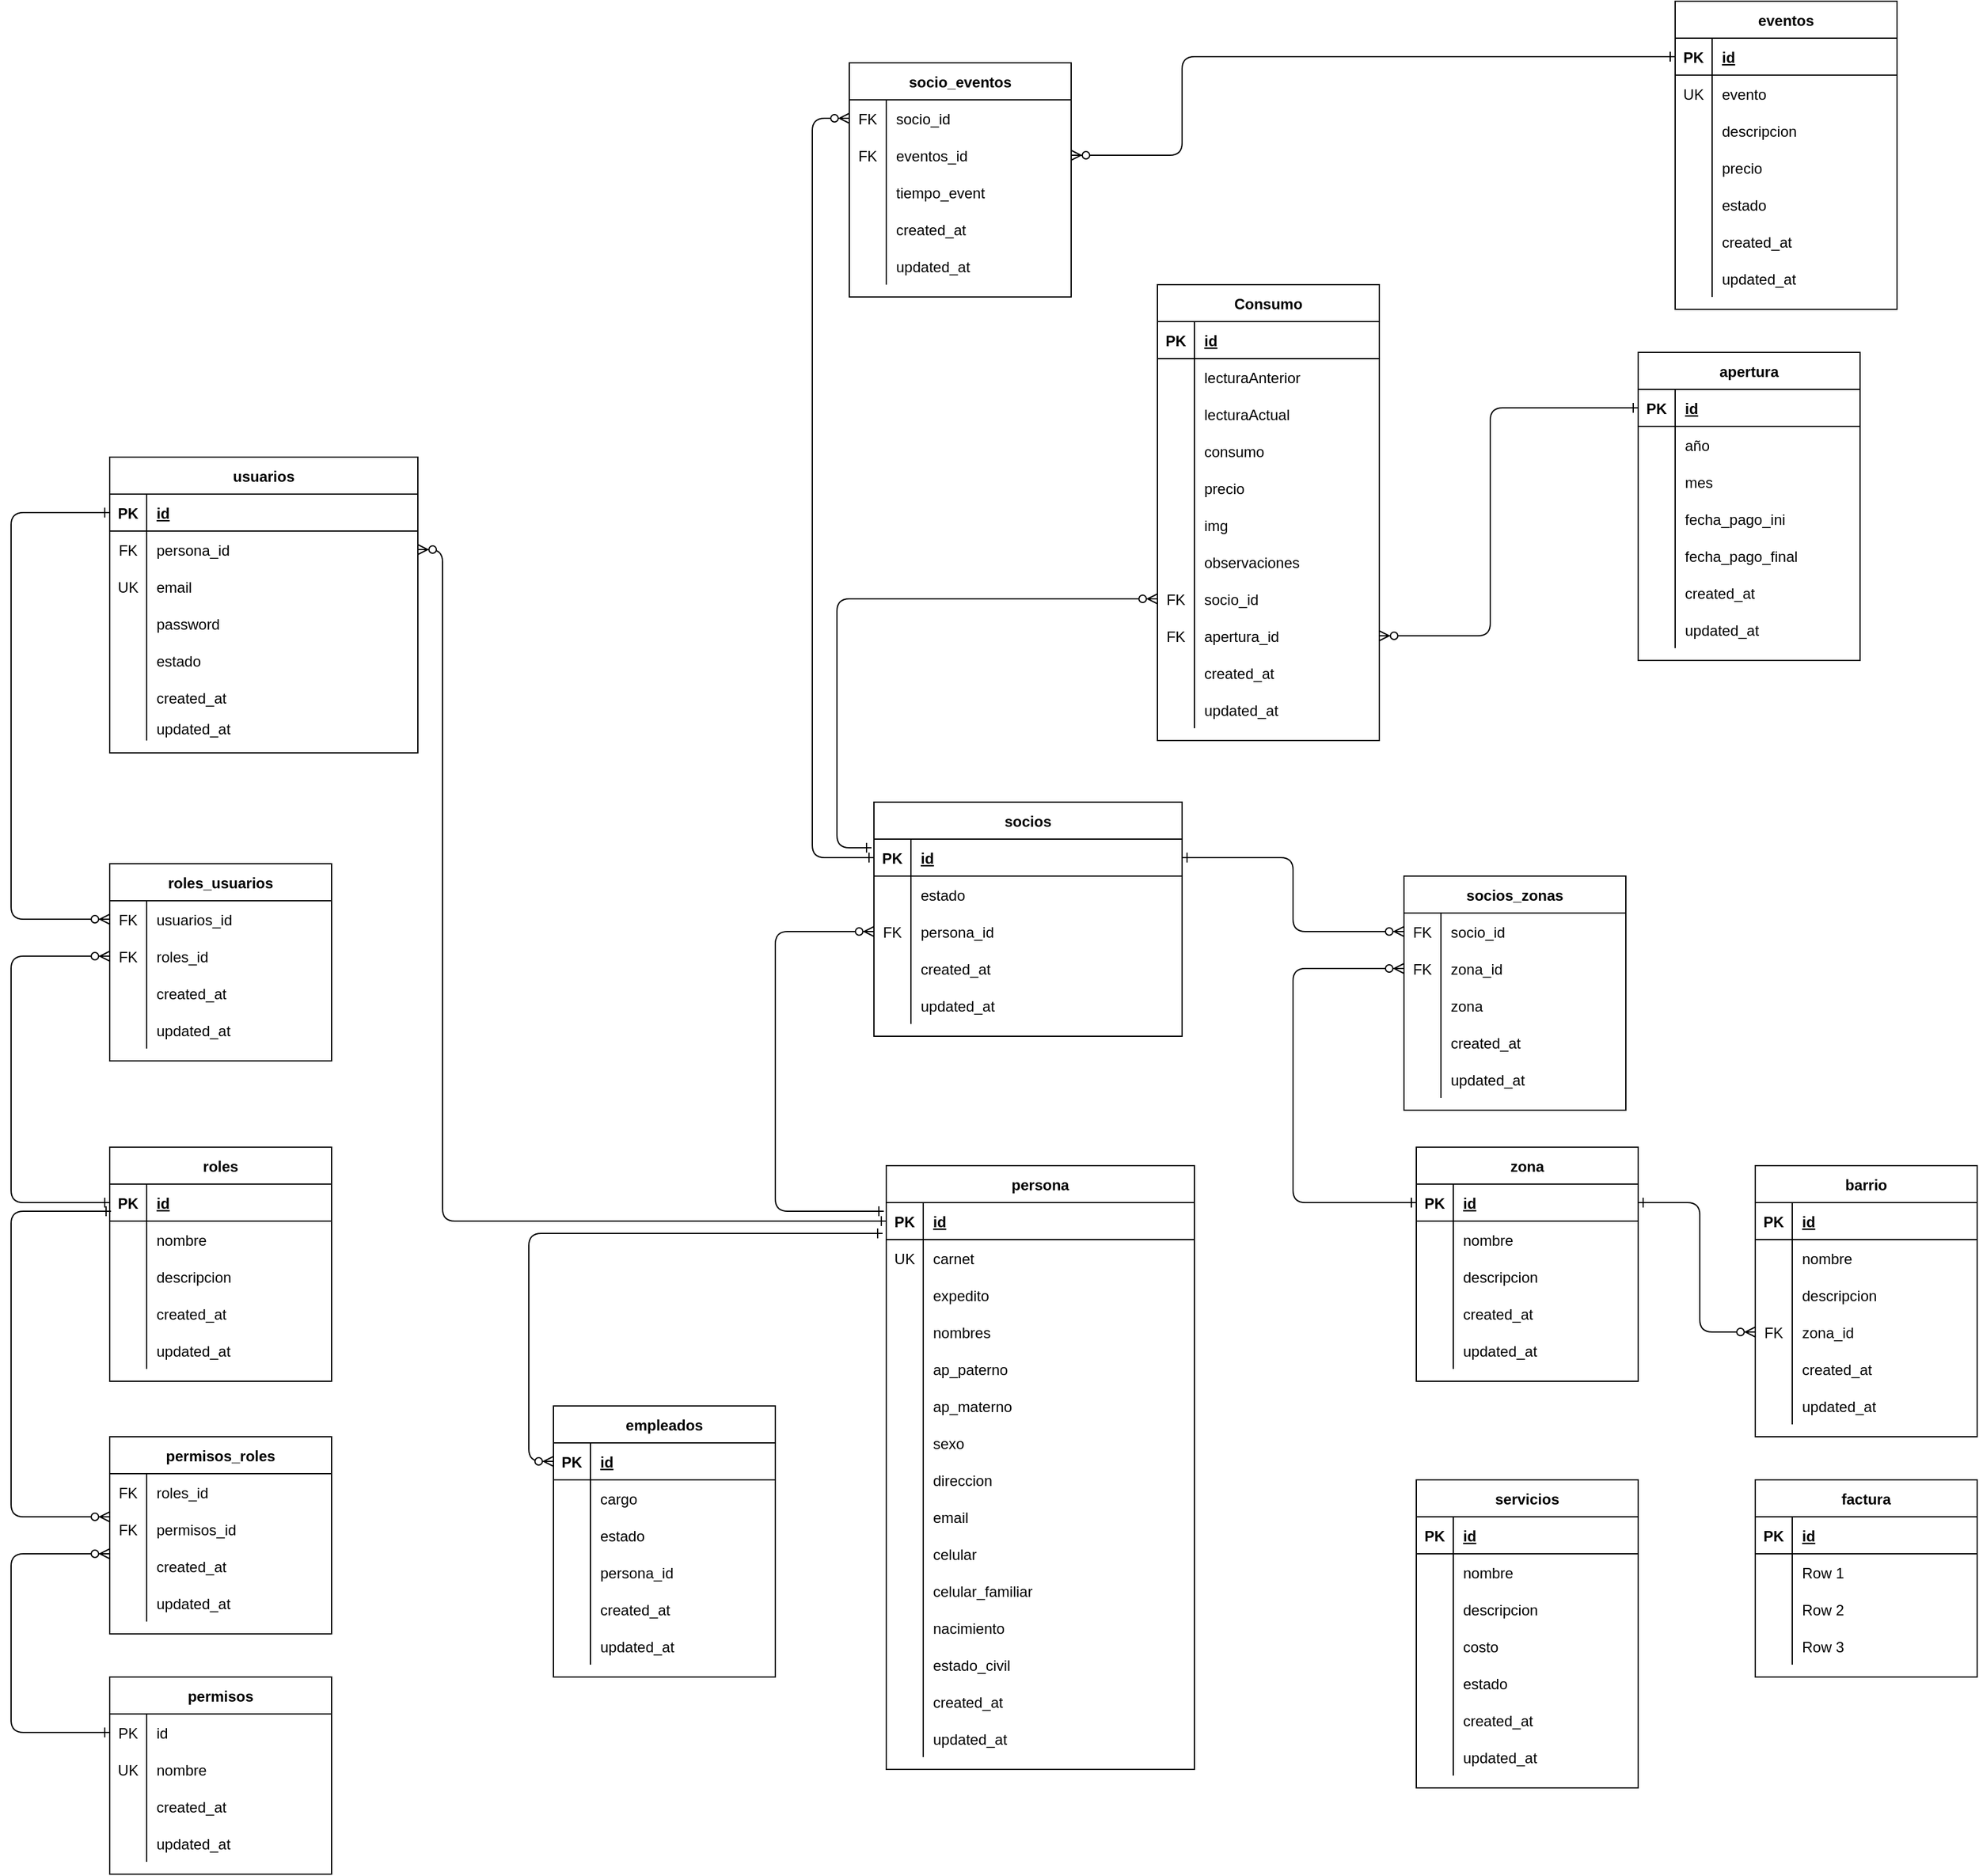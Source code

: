 <mxfile version="13.9.9" type="device"><diagram id="R2lEEEUBdFMjLlhIrx00" name="Page-1"><mxGraphModel dx="1936" dy="1726" grid="1" gridSize="10" guides="1" tooltips="1" connect="1" arrows="1" fold="1" page="1" pageScale="1" pageWidth="850" pageHeight="1100" math="0" shadow="0" extFonts="Permanent Marker^https://fonts.googleapis.com/css?family=Permanent+Marker"><root><mxCell id="0"/><mxCell id="1" parent="0"/><mxCell id="C-vyLk0tnHw3VtMMgP7b-2" value="persona" style="shape=table;startSize=30;container=1;collapsible=1;childLayout=tableLayout;fixedRows=1;rowLines=0;fontStyle=1;align=center;resizeLast=1;" parent="1" vertex="1"><mxGeometry x="480" y="305" width="250" height="490" as="geometry"/></mxCell><mxCell id="C-vyLk0tnHw3VtMMgP7b-3" value="" style="shape=partialRectangle;collapsible=0;dropTarget=0;pointerEvents=0;fillColor=none;points=[[0,0.5],[1,0.5]];portConstraint=eastwest;top=0;left=0;right=0;bottom=1;" parent="C-vyLk0tnHw3VtMMgP7b-2" vertex="1"><mxGeometry y="30" width="250" height="30" as="geometry"/></mxCell><mxCell id="C-vyLk0tnHw3VtMMgP7b-4" value="PK" style="shape=partialRectangle;overflow=hidden;connectable=0;fillColor=none;top=0;left=0;bottom=0;right=0;fontStyle=1;" parent="C-vyLk0tnHw3VtMMgP7b-3" vertex="1"><mxGeometry width="30" height="30" as="geometry"/></mxCell><mxCell id="C-vyLk0tnHw3VtMMgP7b-5" value="id" style="shape=partialRectangle;overflow=hidden;connectable=0;fillColor=none;top=0;left=0;bottom=0;right=0;align=left;spacingLeft=6;fontStyle=5;" parent="C-vyLk0tnHw3VtMMgP7b-3" vertex="1"><mxGeometry x="30" width="220" height="30" as="geometry"/></mxCell><mxCell id="ZCrAzeq2M5zmHbxzK9_a-121" value="" style="shape=partialRectangle;collapsible=0;dropTarget=0;pointerEvents=0;fillColor=none;points=[[0,0.5],[1,0.5]];portConstraint=eastwest;top=0;left=0;right=0;bottom=0;" parent="C-vyLk0tnHw3VtMMgP7b-2" vertex="1"><mxGeometry y="60" width="250" height="30" as="geometry"/></mxCell><mxCell id="ZCrAzeq2M5zmHbxzK9_a-122" value="UK" style="shape=partialRectangle;overflow=hidden;connectable=0;fillColor=none;top=0;left=0;bottom=0;right=0;" parent="ZCrAzeq2M5zmHbxzK9_a-121" vertex="1"><mxGeometry width="30" height="30" as="geometry"/></mxCell><mxCell id="ZCrAzeq2M5zmHbxzK9_a-123" value="carnet" style="shape=partialRectangle;overflow=hidden;connectable=0;fillColor=none;top=0;left=0;bottom=0;right=0;align=left;spacingLeft=6;" parent="ZCrAzeq2M5zmHbxzK9_a-121" vertex="1"><mxGeometry x="30" width="220" height="30" as="geometry"/></mxCell><mxCell id="5-nSy7iNpz8QwI9JV504-44" value="" style="shape=partialRectangle;collapsible=0;dropTarget=0;pointerEvents=0;fillColor=none;points=[[0,0.5],[1,0.5]];portConstraint=eastwest;top=0;left=0;right=0;bottom=0;" parent="C-vyLk0tnHw3VtMMgP7b-2" vertex="1"><mxGeometry y="90" width="250" height="30" as="geometry"/></mxCell><mxCell id="5-nSy7iNpz8QwI9JV504-45" value="" style="shape=partialRectangle;overflow=hidden;connectable=0;fillColor=none;top=0;left=0;bottom=0;right=0;" parent="5-nSy7iNpz8QwI9JV504-44" vertex="1"><mxGeometry width="30" height="30" as="geometry"/></mxCell><mxCell id="5-nSy7iNpz8QwI9JV504-46" value="expedito" style="shape=partialRectangle;overflow=hidden;connectable=0;fillColor=none;top=0;left=0;bottom=0;right=0;align=left;spacingLeft=6;" parent="5-nSy7iNpz8QwI9JV504-44" vertex="1"><mxGeometry x="30" width="220" height="30" as="geometry"/></mxCell><mxCell id="C-vyLk0tnHw3VtMMgP7b-9" value="" style="shape=partialRectangle;collapsible=0;dropTarget=0;pointerEvents=0;fillColor=none;points=[[0,0.5],[1,0.5]];portConstraint=eastwest;top=0;left=0;right=0;bottom=0;" parent="C-vyLk0tnHw3VtMMgP7b-2" vertex="1"><mxGeometry y="120" width="250" height="30" as="geometry"/></mxCell><mxCell id="C-vyLk0tnHw3VtMMgP7b-10" value="" style="shape=partialRectangle;overflow=hidden;connectable=0;fillColor=none;top=0;left=0;bottom=0;right=0;" parent="C-vyLk0tnHw3VtMMgP7b-9" vertex="1"><mxGeometry width="30" height="30" as="geometry"/></mxCell><mxCell id="C-vyLk0tnHw3VtMMgP7b-11" value="nombres" style="shape=partialRectangle;overflow=hidden;connectable=0;fillColor=none;top=0;left=0;bottom=0;right=0;align=left;spacingLeft=6;" parent="C-vyLk0tnHw3VtMMgP7b-9" vertex="1"><mxGeometry x="30" width="220" height="30" as="geometry"/></mxCell><mxCell id="5-nSy7iNpz8QwI9JV504-1" value="" style="shape=partialRectangle;collapsible=0;dropTarget=0;pointerEvents=0;fillColor=none;points=[[0,0.5],[1,0.5]];portConstraint=eastwest;top=0;left=0;right=0;bottom=0;" parent="C-vyLk0tnHw3VtMMgP7b-2" vertex="1"><mxGeometry y="150" width="250" height="30" as="geometry"/></mxCell><mxCell id="5-nSy7iNpz8QwI9JV504-2" value="" style="shape=partialRectangle;overflow=hidden;connectable=0;fillColor=none;top=0;left=0;bottom=0;right=0;" parent="5-nSy7iNpz8QwI9JV504-1" vertex="1"><mxGeometry width="30" height="30" as="geometry"/></mxCell><mxCell id="5-nSy7iNpz8QwI9JV504-3" value="ap_paterno" style="shape=partialRectangle;overflow=hidden;connectable=0;fillColor=none;top=0;left=0;bottom=0;right=0;align=left;spacingLeft=6;" parent="5-nSy7iNpz8QwI9JV504-1" vertex="1"><mxGeometry x="30" width="220" height="30" as="geometry"/></mxCell><mxCell id="5-nSy7iNpz8QwI9JV504-4" value="" style="shape=partialRectangle;collapsible=0;dropTarget=0;pointerEvents=0;fillColor=none;points=[[0,0.5],[1,0.5]];portConstraint=eastwest;top=0;left=0;right=0;bottom=0;" parent="C-vyLk0tnHw3VtMMgP7b-2" vertex="1"><mxGeometry y="180" width="250" height="30" as="geometry"/></mxCell><mxCell id="5-nSy7iNpz8QwI9JV504-5" value="" style="shape=partialRectangle;overflow=hidden;connectable=0;fillColor=none;top=0;left=0;bottom=0;right=0;" parent="5-nSy7iNpz8QwI9JV504-4" vertex="1"><mxGeometry width="30" height="30" as="geometry"/></mxCell><mxCell id="5-nSy7iNpz8QwI9JV504-6" value="ap_materno" style="shape=partialRectangle;overflow=hidden;connectable=0;fillColor=none;top=0;left=0;bottom=0;right=0;align=left;spacingLeft=6;" parent="5-nSy7iNpz8QwI9JV504-4" vertex="1"><mxGeometry x="30" width="220" height="30" as="geometry"/></mxCell><mxCell id="5-nSy7iNpz8QwI9JV504-10" value="" style="shape=partialRectangle;collapsible=0;dropTarget=0;pointerEvents=0;fillColor=none;points=[[0,0.5],[1,0.5]];portConstraint=eastwest;top=0;left=0;right=0;bottom=0;" parent="C-vyLk0tnHw3VtMMgP7b-2" vertex="1"><mxGeometry y="210" width="250" height="30" as="geometry"/></mxCell><mxCell id="5-nSy7iNpz8QwI9JV504-11" value="" style="shape=partialRectangle;overflow=hidden;connectable=0;fillColor=none;top=0;left=0;bottom=0;right=0;" parent="5-nSy7iNpz8QwI9JV504-10" vertex="1"><mxGeometry width="30" height="30" as="geometry"/></mxCell><mxCell id="5-nSy7iNpz8QwI9JV504-12" value="sexo" style="shape=partialRectangle;overflow=hidden;connectable=0;fillColor=none;top=0;left=0;bottom=0;right=0;align=left;spacingLeft=6;" parent="5-nSy7iNpz8QwI9JV504-10" vertex="1"><mxGeometry x="30" width="220" height="30" as="geometry"/></mxCell><mxCell id="5-nSy7iNpz8QwI9JV504-16" value="" style="shape=partialRectangle;collapsible=0;dropTarget=0;pointerEvents=0;fillColor=none;points=[[0,0.5],[1,0.5]];portConstraint=eastwest;top=0;left=0;right=0;bottom=0;" parent="C-vyLk0tnHw3VtMMgP7b-2" vertex="1"><mxGeometry y="240" width="250" height="30" as="geometry"/></mxCell><mxCell id="5-nSy7iNpz8QwI9JV504-17" value="" style="shape=partialRectangle;overflow=hidden;connectable=0;fillColor=none;top=0;left=0;bottom=0;right=0;" parent="5-nSy7iNpz8QwI9JV504-16" vertex="1"><mxGeometry width="30" height="30" as="geometry"/></mxCell><mxCell id="5-nSy7iNpz8QwI9JV504-18" value="direccion" style="shape=partialRectangle;overflow=hidden;connectable=0;fillColor=none;top=0;left=0;bottom=0;right=0;align=left;spacingLeft=6;" parent="5-nSy7iNpz8QwI9JV504-16" vertex="1"><mxGeometry x="30" width="220" height="30" as="geometry"/></mxCell><mxCell id="JU7Gkw_OdoA4PHtierhC-22" value="" style="shape=partialRectangle;collapsible=0;dropTarget=0;pointerEvents=0;fillColor=none;points=[[0,0.5],[1,0.5]];portConstraint=eastwest;top=0;left=0;right=0;bottom=0;" parent="C-vyLk0tnHw3VtMMgP7b-2" vertex="1"><mxGeometry y="270" width="250" height="30" as="geometry"/></mxCell><mxCell id="JU7Gkw_OdoA4PHtierhC-23" value="" style="shape=partialRectangle;overflow=hidden;connectable=0;fillColor=none;top=0;left=0;bottom=0;right=0;" parent="JU7Gkw_OdoA4PHtierhC-22" vertex="1"><mxGeometry width="30" height="30" as="geometry"/></mxCell><mxCell id="JU7Gkw_OdoA4PHtierhC-24" value="email" style="shape=partialRectangle;overflow=hidden;connectable=0;fillColor=none;top=0;left=0;bottom=0;right=0;align=left;spacingLeft=6;" parent="JU7Gkw_OdoA4PHtierhC-22" vertex="1"><mxGeometry x="30" width="220" height="30" as="geometry"/></mxCell><mxCell id="JU7Gkw_OdoA4PHtierhC-16" value="" style="shape=partialRectangle;collapsible=0;dropTarget=0;pointerEvents=0;fillColor=none;points=[[0,0.5],[1,0.5]];portConstraint=eastwest;top=0;left=0;right=0;bottom=0;" parent="C-vyLk0tnHw3VtMMgP7b-2" vertex="1"><mxGeometry y="300" width="250" height="30" as="geometry"/></mxCell><mxCell id="JU7Gkw_OdoA4PHtierhC-17" value="" style="shape=partialRectangle;overflow=hidden;connectable=0;fillColor=none;top=0;left=0;bottom=0;right=0;" parent="JU7Gkw_OdoA4PHtierhC-16" vertex="1"><mxGeometry width="30" height="30" as="geometry"/></mxCell><mxCell id="JU7Gkw_OdoA4PHtierhC-18" value="celular" style="shape=partialRectangle;overflow=hidden;connectable=0;fillColor=none;top=0;left=0;bottom=0;right=0;align=left;spacingLeft=6;" parent="JU7Gkw_OdoA4PHtierhC-16" vertex="1"><mxGeometry x="30" width="220" height="30" as="geometry"/></mxCell><mxCell id="JU7Gkw_OdoA4PHtierhC-19" value="" style="shape=partialRectangle;collapsible=0;dropTarget=0;pointerEvents=0;fillColor=none;points=[[0,0.5],[1,0.5]];portConstraint=eastwest;top=0;left=0;right=0;bottom=0;" parent="C-vyLk0tnHw3VtMMgP7b-2" vertex="1"><mxGeometry y="330" width="250" height="30" as="geometry"/></mxCell><mxCell id="JU7Gkw_OdoA4PHtierhC-20" value="" style="shape=partialRectangle;overflow=hidden;connectable=0;fillColor=none;top=0;left=0;bottom=0;right=0;" parent="JU7Gkw_OdoA4PHtierhC-19" vertex="1"><mxGeometry width="30" height="30" as="geometry"/></mxCell><mxCell id="JU7Gkw_OdoA4PHtierhC-21" value="celular_familiar" style="shape=partialRectangle;overflow=hidden;connectable=0;fillColor=none;top=0;left=0;bottom=0;right=0;align=left;spacingLeft=6;" parent="JU7Gkw_OdoA4PHtierhC-19" vertex="1"><mxGeometry x="30" width="220" height="30" as="geometry"/></mxCell><mxCell id="dCChi4VR8dn2H4xWlg9Y-8" value="" style="shape=partialRectangle;collapsible=0;dropTarget=0;pointerEvents=0;fillColor=none;points=[[0,0.5],[1,0.5]];portConstraint=eastwest;top=0;left=0;right=0;bottom=0;" parent="C-vyLk0tnHw3VtMMgP7b-2" vertex="1"><mxGeometry y="360" width="250" height="30" as="geometry"/></mxCell><mxCell id="dCChi4VR8dn2H4xWlg9Y-9" value="" style="shape=partialRectangle;overflow=hidden;connectable=0;fillColor=none;top=0;left=0;bottom=0;right=0;" parent="dCChi4VR8dn2H4xWlg9Y-8" vertex="1"><mxGeometry width="30" height="30" as="geometry"/></mxCell><mxCell id="dCChi4VR8dn2H4xWlg9Y-10" value="nacimiento" style="shape=partialRectangle;overflow=hidden;connectable=0;fillColor=none;top=0;left=0;bottom=0;right=0;align=left;spacingLeft=6;" parent="dCChi4VR8dn2H4xWlg9Y-8" vertex="1"><mxGeometry x="30" width="220" height="30" as="geometry"/></mxCell><mxCell id="ZCrAzeq2M5zmHbxzK9_a-74" value="" style="shape=partialRectangle;collapsible=0;dropTarget=0;pointerEvents=0;fillColor=none;points=[[0,0.5],[1,0.5]];portConstraint=eastwest;top=0;left=0;right=0;bottom=0;" parent="C-vyLk0tnHw3VtMMgP7b-2" vertex="1"><mxGeometry y="390" width="250" height="30" as="geometry"/></mxCell><mxCell id="ZCrAzeq2M5zmHbxzK9_a-75" value="" style="shape=partialRectangle;overflow=hidden;connectable=0;fillColor=none;top=0;left=0;bottom=0;right=0;" parent="ZCrAzeq2M5zmHbxzK9_a-74" vertex="1"><mxGeometry width="30" height="30" as="geometry"/></mxCell><mxCell id="ZCrAzeq2M5zmHbxzK9_a-76" value="estado_civil" style="shape=partialRectangle;overflow=hidden;connectable=0;fillColor=none;top=0;left=0;bottom=0;right=0;align=left;spacingLeft=6;" parent="ZCrAzeq2M5zmHbxzK9_a-74" vertex="1"><mxGeometry x="30" width="220" height="30" as="geometry"/></mxCell><mxCell id="5-nSy7iNpz8QwI9JV504-19" value="" style="shape=partialRectangle;collapsible=0;dropTarget=0;pointerEvents=0;fillColor=none;points=[[0,0.5],[1,0.5]];portConstraint=eastwest;top=0;left=0;right=0;bottom=0;" parent="C-vyLk0tnHw3VtMMgP7b-2" vertex="1"><mxGeometry y="420" width="250" height="30" as="geometry"/></mxCell><mxCell id="5-nSy7iNpz8QwI9JV504-20" value="" style="shape=partialRectangle;overflow=hidden;connectable=0;fillColor=none;top=0;left=0;bottom=0;right=0;" parent="5-nSy7iNpz8QwI9JV504-19" vertex="1"><mxGeometry width="30" height="30" as="geometry"/></mxCell><mxCell id="5-nSy7iNpz8QwI9JV504-21" value="created_at" style="shape=partialRectangle;overflow=hidden;connectable=0;fillColor=none;top=0;left=0;bottom=0;right=0;align=left;spacingLeft=6;" parent="5-nSy7iNpz8QwI9JV504-19" vertex="1"><mxGeometry x="30" width="220" height="30" as="geometry"/></mxCell><mxCell id="5-nSy7iNpz8QwI9JV504-22" value="" style="shape=partialRectangle;collapsible=0;dropTarget=0;pointerEvents=0;fillColor=none;points=[[0,0.5],[1,0.5]];portConstraint=eastwest;top=0;left=0;right=0;bottom=0;" parent="C-vyLk0tnHw3VtMMgP7b-2" vertex="1"><mxGeometry y="450" width="250" height="30" as="geometry"/></mxCell><mxCell id="5-nSy7iNpz8QwI9JV504-23" value="" style="shape=partialRectangle;overflow=hidden;connectable=0;fillColor=none;top=0;left=0;bottom=0;right=0;" parent="5-nSy7iNpz8QwI9JV504-22" vertex="1"><mxGeometry width="30" height="30" as="geometry"/></mxCell><mxCell id="5-nSy7iNpz8QwI9JV504-24" value="updated_at" style="shape=partialRectangle;overflow=hidden;connectable=0;fillColor=none;top=0;left=0;bottom=0;right=0;align=left;spacingLeft=6;" parent="5-nSy7iNpz8QwI9JV504-22" vertex="1"><mxGeometry x="30" width="220" height="30" as="geometry"/></mxCell><mxCell id="C-vyLk0tnHw3VtMMgP7b-13" value="socios" style="shape=table;startSize=30;container=1;collapsible=1;childLayout=tableLayout;fixedRows=1;rowLines=0;fontStyle=1;align=center;resizeLast=1;" parent="1" vertex="1"><mxGeometry x="470" y="10" width="250" height="190" as="geometry"/></mxCell><mxCell id="C-vyLk0tnHw3VtMMgP7b-14" value="" style="shape=partialRectangle;collapsible=0;dropTarget=0;pointerEvents=0;fillColor=none;points=[[0,0.5],[1,0.5]];portConstraint=eastwest;top=0;left=0;right=0;bottom=1;" parent="C-vyLk0tnHw3VtMMgP7b-13" vertex="1"><mxGeometry y="30" width="250" height="30" as="geometry"/></mxCell><mxCell id="C-vyLk0tnHw3VtMMgP7b-15" value="PK" style="shape=partialRectangle;overflow=hidden;connectable=0;fillColor=none;top=0;left=0;bottom=0;right=0;fontStyle=1;" parent="C-vyLk0tnHw3VtMMgP7b-14" vertex="1"><mxGeometry width="30" height="30" as="geometry"/></mxCell><mxCell id="C-vyLk0tnHw3VtMMgP7b-16" value="id" style="shape=partialRectangle;overflow=hidden;connectable=0;fillColor=none;top=0;left=0;bottom=0;right=0;align=left;spacingLeft=6;fontStyle=5;" parent="C-vyLk0tnHw3VtMMgP7b-14" vertex="1"><mxGeometry x="30" width="220" height="30" as="geometry"/></mxCell><mxCell id="5-nSy7iNpz8QwI9JV504-32" value="" style="shape=partialRectangle;collapsible=0;dropTarget=0;pointerEvents=0;fillColor=none;points=[[0,0.5],[1,0.5]];portConstraint=eastwest;top=0;left=0;right=0;bottom=0;" parent="C-vyLk0tnHw3VtMMgP7b-13" vertex="1"><mxGeometry y="60" width="250" height="30" as="geometry"/></mxCell><mxCell id="5-nSy7iNpz8QwI9JV504-33" value="" style="shape=partialRectangle;overflow=hidden;connectable=0;fillColor=none;top=0;left=0;bottom=0;right=0;" parent="5-nSy7iNpz8QwI9JV504-32" vertex="1"><mxGeometry width="30" height="30" as="geometry"/></mxCell><mxCell id="5-nSy7iNpz8QwI9JV504-34" value="estado" style="shape=partialRectangle;overflow=hidden;connectable=0;fillColor=none;top=0;left=0;bottom=0;right=0;align=left;spacingLeft=6;" parent="5-nSy7iNpz8QwI9JV504-32" vertex="1"><mxGeometry x="30" width="220" height="30" as="geometry"/></mxCell><mxCell id="C-vyLk0tnHw3VtMMgP7b-17" value="" style="shape=partialRectangle;collapsible=0;dropTarget=0;pointerEvents=0;fillColor=none;points=[[0,0.5],[1,0.5]];portConstraint=eastwest;top=0;left=0;right=0;bottom=0;" parent="C-vyLk0tnHw3VtMMgP7b-13" vertex="1"><mxGeometry y="90" width="250" height="30" as="geometry"/></mxCell><mxCell id="C-vyLk0tnHw3VtMMgP7b-18" value="FK" style="shape=partialRectangle;overflow=hidden;connectable=0;fillColor=none;top=0;left=0;bottom=0;right=0;" parent="C-vyLk0tnHw3VtMMgP7b-17" vertex="1"><mxGeometry width="30" height="30" as="geometry"/></mxCell><mxCell id="C-vyLk0tnHw3VtMMgP7b-19" value="persona_id" style="shape=partialRectangle;overflow=hidden;connectable=0;fillColor=none;top=0;left=0;bottom=0;right=0;align=left;spacingLeft=6;" parent="C-vyLk0tnHw3VtMMgP7b-17" vertex="1"><mxGeometry x="30" width="220" height="30" as="geometry"/></mxCell><mxCell id="5-nSy7iNpz8QwI9JV504-38" value="" style="shape=partialRectangle;collapsible=0;dropTarget=0;pointerEvents=0;fillColor=none;points=[[0,0.5],[1,0.5]];portConstraint=eastwest;top=0;left=0;right=0;bottom=0;" parent="C-vyLk0tnHw3VtMMgP7b-13" vertex="1"><mxGeometry y="120" width="250" height="30" as="geometry"/></mxCell><mxCell id="5-nSy7iNpz8QwI9JV504-39" value="" style="shape=partialRectangle;overflow=hidden;connectable=0;fillColor=none;top=0;left=0;bottom=0;right=0;" parent="5-nSy7iNpz8QwI9JV504-38" vertex="1"><mxGeometry width="30" height="30" as="geometry"/></mxCell><mxCell id="5-nSy7iNpz8QwI9JV504-40" value="created_at" style="shape=partialRectangle;overflow=hidden;connectable=0;fillColor=none;top=0;left=0;bottom=0;right=0;align=left;spacingLeft=6;" parent="5-nSy7iNpz8QwI9JV504-38" vertex="1"><mxGeometry x="30" width="220" height="30" as="geometry"/></mxCell><mxCell id="5-nSy7iNpz8QwI9JV504-41" value="" style="shape=partialRectangle;collapsible=0;dropTarget=0;pointerEvents=0;fillColor=none;points=[[0,0.5],[1,0.5]];portConstraint=eastwest;top=0;left=0;right=0;bottom=0;" parent="C-vyLk0tnHw3VtMMgP7b-13" vertex="1"><mxGeometry y="150" width="250" height="30" as="geometry"/></mxCell><mxCell id="5-nSy7iNpz8QwI9JV504-42" value="" style="shape=partialRectangle;overflow=hidden;connectable=0;fillColor=none;top=0;left=0;bottom=0;right=0;" parent="5-nSy7iNpz8QwI9JV504-41" vertex="1"><mxGeometry width="30" height="30" as="geometry"/></mxCell><mxCell id="5-nSy7iNpz8QwI9JV504-43" value="updated_at" style="shape=partialRectangle;overflow=hidden;connectable=0;fillColor=none;top=0;left=0;bottom=0;right=0;align=left;spacingLeft=6;" parent="5-nSy7iNpz8QwI9JV504-41" vertex="1"><mxGeometry x="30" width="220" height="30" as="geometry"/></mxCell><mxCell id="C-vyLk0tnHw3VtMMgP7b-23" value="usuarios" style="shape=table;startSize=30;container=1;collapsible=1;childLayout=tableLayout;fixedRows=1;rowLines=0;fontStyle=1;align=center;resizeLast=1;" parent="1" vertex="1"><mxGeometry x="-150" y="-270" width="250" height="240" as="geometry"/></mxCell><mxCell id="C-vyLk0tnHw3VtMMgP7b-24" value="" style="shape=partialRectangle;collapsible=0;dropTarget=0;pointerEvents=0;fillColor=none;points=[[0,0.5],[1,0.5]];portConstraint=eastwest;top=0;left=0;right=0;bottom=1;" parent="C-vyLk0tnHw3VtMMgP7b-23" vertex="1"><mxGeometry y="30" width="250" height="30" as="geometry"/></mxCell><mxCell id="C-vyLk0tnHw3VtMMgP7b-25" value="PK" style="shape=partialRectangle;overflow=hidden;connectable=0;fillColor=none;top=0;left=0;bottom=0;right=0;fontStyle=1;" parent="C-vyLk0tnHw3VtMMgP7b-24" vertex="1"><mxGeometry width="30" height="30" as="geometry"/></mxCell><mxCell id="C-vyLk0tnHw3VtMMgP7b-26" value="id" style="shape=partialRectangle;overflow=hidden;connectable=0;fillColor=none;top=0;left=0;bottom=0;right=0;align=left;spacingLeft=6;fontStyle=5;" parent="C-vyLk0tnHw3VtMMgP7b-24" vertex="1"><mxGeometry x="30" width="220" height="30" as="geometry"/></mxCell><mxCell id="5-nSy7iNpz8QwI9JV504-25" value="" style="shape=partialRectangle;collapsible=0;dropTarget=0;pointerEvents=0;fillColor=none;points=[[0,0.5],[1,0.5]];portConstraint=eastwest;top=0;left=0;right=0;bottom=0;" parent="C-vyLk0tnHw3VtMMgP7b-23" vertex="1"><mxGeometry y="60" width="250" height="30" as="geometry"/></mxCell><mxCell id="5-nSy7iNpz8QwI9JV504-26" value="FK" style="shape=partialRectangle;overflow=hidden;connectable=0;fillColor=none;top=0;left=0;bottom=0;right=0;" parent="5-nSy7iNpz8QwI9JV504-25" vertex="1"><mxGeometry width="30" height="30" as="geometry"/></mxCell><mxCell id="5-nSy7iNpz8QwI9JV504-27" value="persona_id" style="shape=partialRectangle;overflow=hidden;connectable=0;fillColor=none;top=0;left=0;bottom=0;right=0;align=left;spacingLeft=6;" parent="5-nSy7iNpz8QwI9JV504-25" vertex="1"><mxGeometry x="30" width="220" height="30" as="geometry"/></mxCell><mxCell id="MYsJNoDshmtDhJm7nRzz-9" value="" style="shape=partialRectangle;collapsible=0;dropTarget=0;pointerEvents=0;fillColor=none;points=[[0,0.5],[1,0.5]];portConstraint=eastwest;top=0;left=0;right=0;bottom=0;" parent="C-vyLk0tnHw3VtMMgP7b-23" vertex="1"><mxGeometry y="90" width="250" height="30" as="geometry"/></mxCell><mxCell id="MYsJNoDshmtDhJm7nRzz-10" value="UK" style="shape=partialRectangle;overflow=hidden;connectable=0;fillColor=none;top=0;left=0;bottom=0;right=0;" parent="MYsJNoDshmtDhJm7nRzz-9" vertex="1"><mxGeometry width="30" height="30" as="geometry"/></mxCell><mxCell id="MYsJNoDshmtDhJm7nRzz-11" value="email" style="shape=partialRectangle;overflow=hidden;connectable=0;fillColor=none;top=0;left=0;bottom=0;right=0;align=left;spacingLeft=6;" parent="MYsJNoDshmtDhJm7nRzz-9" vertex="1"><mxGeometry x="30" width="220" height="30" as="geometry"/></mxCell><mxCell id="MYsJNoDshmtDhJm7nRzz-12" value="" style="shape=partialRectangle;collapsible=0;dropTarget=0;pointerEvents=0;fillColor=none;points=[[0,0.5],[1,0.5]];portConstraint=eastwest;top=0;left=0;right=0;bottom=0;" parent="C-vyLk0tnHw3VtMMgP7b-23" vertex="1"><mxGeometry y="120" width="250" height="30" as="geometry"/></mxCell><mxCell id="MYsJNoDshmtDhJm7nRzz-13" value="" style="shape=partialRectangle;overflow=hidden;connectable=0;fillColor=none;top=0;left=0;bottom=0;right=0;" parent="MYsJNoDshmtDhJm7nRzz-12" vertex="1"><mxGeometry width="30" height="30" as="geometry"/></mxCell><mxCell id="MYsJNoDshmtDhJm7nRzz-14" value="password" style="shape=partialRectangle;overflow=hidden;connectable=0;fillColor=none;top=0;left=0;bottom=0;right=0;align=left;spacingLeft=6;" parent="MYsJNoDshmtDhJm7nRzz-12" vertex="1"><mxGeometry x="30" width="220" height="30" as="geometry"/></mxCell><mxCell id="MYsJNoDshmtDhJm7nRzz-18" value="" style="shape=partialRectangle;collapsible=0;dropTarget=0;pointerEvents=0;fillColor=none;points=[[0,0.5],[1,0.5]];portConstraint=eastwest;top=0;left=0;right=0;bottom=0;" parent="C-vyLk0tnHw3VtMMgP7b-23" vertex="1"><mxGeometry y="150" width="250" height="30" as="geometry"/></mxCell><mxCell id="MYsJNoDshmtDhJm7nRzz-19" value="" style="shape=partialRectangle;overflow=hidden;connectable=0;fillColor=none;top=0;left=0;bottom=0;right=0;" parent="MYsJNoDshmtDhJm7nRzz-18" vertex="1"><mxGeometry width="30" height="30" as="geometry"/></mxCell><mxCell id="MYsJNoDshmtDhJm7nRzz-20" value="estado" style="shape=partialRectangle;overflow=hidden;connectable=0;fillColor=none;top=0;left=0;bottom=0;right=0;align=left;spacingLeft=6;" parent="MYsJNoDshmtDhJm7nRzz-18" vertex="1"><mxGeometry x="30" width="220" height="30" as="geometry"/></mxCell><mxCell id="MYsJNoDshmtDhJm7nRzz-24" value="" style="shape=partialRectangle;collapsible=0;dropTarget=0;pointerEvents=0;fillColor=none;points=[[0,0.5],[1,0.5]];portConstraint=eastwest;top=0;left=0;right=0;bottom=0;" parent="C-vyLk0tnHw3VtMMgP7b-23" vertex="1"><mxGeometry y="180" width="250" height="30" as="geometry"/></mxCell><mxCell id="MYsJNoDshmtDhJm7nRzz-25" value="" style="shape=partialRectangle;overflow=hidden;connectable=0;fillColor=none;top=0;left=0;bottom=0;right=0;" parent="MYsJNoDshmtDhJm7nRzz-24" vertex="1"><mxGeometry width="30" height="30" as="geometry"/></mxCell><mxCell id="MYsJNoDshmtDhJm7nRzz-26" value="created_at" style="shape=partialRectangle;overflow=hidden;connectable=0;fillColor=none;top=0;left=0;bottom=0;right=0;align=left;spacingLeft=6;" parent="MYsJNoDshmtDhJm7nRzz-24" vertex="1"><mxGeometry x="30" width="220" height="30" as="geometry"/></mxCell><mxCell id="MYsJNoDshmtDhJm7nRzz-27" value="" style="shape=partialRectangle;collapsible=0;dropTarget=0;pointerEvents=0;fillColor=none;points=[[0,0.5],[1,0.5]];portConstraint=eastwest;top=0;left=0;right=0;bottom=0;" parent="C-vyLk0tnHw3VtMMgP7b-23" vertex="1"><mxGeometry y="210" width="250" height="20" as="geometry"/></mxCell><mxCell id="MYsJNoDshmtDhJm7nRzz-28" value="" style="shape=partialRectangle;overflow=hidden;connectable=0;fillColor=none;top=0;left=0;bottom=0;right=0;" parent="MYsJNoDshmtDhJm7nRzz-27" vertex="1"><mxGeometry width="30" height="20" as="geometry"/></mxCell><mxCell id="MYsJNoDshmtDhJm7nRzz-29" value="updated_at" style="shape=partialRectangle;overflow=hidden;connectable=0;fillColor=none;top=0;left=0;bottom=0;right=0;align=left;spacingLeft=6;" parent="MYsJNoDshmtDhJm7nRzz-27" vertex="1"><mxGeometry x="30" width="220" height="20" as="geometry"/></mxCell><mxCell id="MYsJNoDshmtDhJm7nRzz-30" value="roles" style="shape=table;startSize=30;container=1;collapsible=1;childLayout=tableLayout;fixedRows=1;rowLines=0;fontStyle=1;align=center;resizeLast=1;" parent="1" vertex="1"><mxGeometry x="-150" y="290" width="180" height="190" as="geometry"/></mxCell><mxCell id="MYsJNoDshmtDhJm7nRzz-31" value="" style="shape=partialRectangle;collapsible=0;dropTarget=0;pointerEvents=0;fillColor=none;top=0;left=0;bottom=1;right=0;points=[[0,0.5],[1,0.5]];portConstraint=eastwest;" parent="MYsJNoDshmtDhJm7nRzz-30" vertex="1"><mxGeometry y="30" width="180" height="30" as="geometry"/></mxCell><mxCell id="MYsJNoDshmtDhJm7nRzz-32" value="PK" style="shape=partialRectangle;connectable=0;fillColor=none;top=0;left=0;bottom=0;right=0;fontStyle=1;overflow=hidden;" parent="MYsJNoDshmtDhJm7nRzz-31" vertex="1"><mxGeometry width="30" height="30" as="geometry"/></mxCell><mxCell id="MYsJNoDshmtDhJm7nRzz-33" value="id" style="shape=partialRectangle;connectable=0;fillColor=none;top=0;left=0;bottom=0;right=0;align=left;spacingLeft=6;fontStyle=5;overflow=hidden;" parent="MYsJNoDshmtDhJm7nRzz-31" vertex="1"><mxGeometry x="30" width="150" height="30" as="geometry"/></mxCell><mxCell id="MYsJNoDshmtDhJm7nRzz-34" value="" style="shape=partialRectangle;collapsible=0;dropTarget=0;pointerEvents=0;fillColor=none;top=0;left=0;bottom=0;right=0;points=[[0,0.5],[1,0.5]];portConstraint=eastwest;" parent="MYsJNoDshmtDhJm7nRzz-30" vertex="1"><mxGeometry y="60" width="180" height="30" as="geometry"/></mxCell><mxCell id="MYsJNoDshmtDhJm7nRzz-35" value="" style="shape=partialRectangle;connectable=0;fillColor=none;top=0;left=0;bottom=0;right=0;editable=1;overflow=hidden;" parent="MYsJNoDshmtDhJm7nRzz-34" vertex="1"><mxGeometry width="30" height="30" as="geometry"/></mxCell><mxCell id="MYsJNoDshmtDhJm7nRzz-36" value="nombre" style="shape=partialRectangle;connectable=0;fillColor=none;top=0;left=0;bottom=0;right=0;align=left;spacingLeft=6;overflow=hidden;" parent="MYsJNoDshmtDhJm7nRzz-34" vertex="1"><mxGeometry x="30" width="150" height="30" as="geometry"/></mxCell><mxCell id="MYsJNoDshmtDhJm7nRzz-37" value="" style="shape=partialRectangle;collapsible=0;dropTarget=0;pointerEvents=0;fillColor=none;top=0;left=0;bottom=0;right=0;points=[[0,0.5],[1,0.5]];portConstraint=eastwest;" parent="MYsJNoDshmtDhJm7nRzz-30" vertex="1"><mxGeometry y="90" width="180" height="30" as="geometry"/></mxCell><mxCell id="MYsJNoDshmtDhJm7nRzz-38" value="" style="shape=partialRectangle;connectable=0;fillColor=none;top=0;left=0;bottom=0;right=0;editable=1;overflow=hidden;" parent="MYsJNoDshmtDhJm7nRzz-37" vertex="1"><mxGeometry width="30" height="30" as="geometry"/></mxCell><mxCell id="MYsJNoDshmtDhJm7nRzz-39" value="descripcion" style="shape=partialRectangle;connectable=0;fillColor=none;top=0;left=0;bottom=0;right=0;align=left;spacingLeft=6;overflow=hidden;" parent="MYsJNoDshmtDhJm7nRzz-37" vertex="1"><mxGeometry x="30" width="150" height="30" as="geometry"/></mxCell><mxCell id="MYsJNoDshmtDhJm7nRzz-40" value="" style="shape=partialRectangle;collapsible=0;dropTarget=0;pointerEvents=0;fillColor=none;top=0;left=0;bottom=0;right=0;points=[[0,0.5],[1,0.5]];portConstraint=eastwest;" parent="MYsJNoDshmtDhJm7nRzz-30" vertex="1"><mxGeometry y="120" width="180" height="30" as="geometry"/></mxCell><mxCell id="MYsJNoDshmtDhJm7nRzz-41" value="" style="shape=partialRectangle;connectable=0;fillColor=none;top=0;left=0;bottom=0;right=0;editable=1;overflow=hidden;" parent="MYsJNoDshmtDhJm7nRzz-40" vertex="1"><mxGeometry width="30" height="30" as="geometry"/></mxCell><mxCell id="MYsJNoDshmtDhJm7nRzz-42" value="created_at" style="shape=partialRectangle;connectable=0;fillColor=none;top=0;left=0;bottom=0;right=0;align=left;spacingLeft=6;overflow=hidden;" parent="MYsJNoDshmtDhJm7nRzz-40" vertex="1"><mxGeometry x="30" width="150" height="30" as="geometry"/></mxCell><mxCell id="MYsJNoDshmtDhJm7nRzz-43" value="" style="shape=partialRectangle;collapsible=0;dropTarget=0;pointerEvents=0;fillColor=none;top=0;left=0;bottom=0;right=0;points=[[0,0.5],[1,0.5]];portConstraint=eastwest;" parent="MYsJNoDshmtDhJm7nRzz-30" vertex="1"><mxGeometry y="150" width="180" height="30" as="geometry"/></mxCell><mxCell id="MYsJNoDshmtDhJm7nRzz-44" value="" style="shape=partialRectangle;connectable=0;fillColor=none;top=0;left=0;bottom=0;right=0;editable=1;overflow=hidden;" parent="MYsJNoDshmtDhJm7nRzz-43" vertex="1"><mxGeometry width="30" height="30" as="geometry"/></mxCell><mxCell id="MYsJNoDshmtDhJm7nRzz-45" value="updated_at" style="shape=partialRectangle;connectable=0;fillColor=none;top=0;left=0;bottom=0;right=0;align=left;spacingLeft=6;overflow=hidden;" parent="MYsJNoDshmtDhJm7nRzz-43" vertex="1"><mxGeometry x="30" width="150" height="30" as="geometry"/></mxCell><mxCell id="MYsJNoDshmtDhJm7nRzz-46" value="" style="edgeStyle=elbowEdgeStyle;endArrow=ERzeroToMany;startArrow=ERone;endFill=1;startFill=0;exitX=0;exitY=0.5;exitDx=0;exitDy=0;entryX=0;entryY=0.5;entryDx=0;entryDy=0;" parent="1" source="C-vyLk0tnHw3VtMMgP7b-24" target="a--wvsjCr877IN9fOiZd-5" edge="1"><mxGeometry width="100" height="100" relative="1" as="geometry"><mxPoint x="90" y="270" as="sourcePoint"/><mxPoint x="120" y="290" as="targetPoint"/><Array as="points"><mxPoint x="-230" y="330"/><mxPoint x="-280" y="390"/></Array></mxGeometry></mxCell><mxCell id="5-nSy7iNpz8QwI9JV504-28" value="" style="edgeStyle=elbowEdgeStyle;endArrow=ERzeroToMany;startArrow=ERone;endFill=1;startFill=0;exitX=0;exitY=0.5;exitDx=0;exitDy=0;entryX=1;entryY=0.5;entryDx=0;entryDy=0;" parent="1" source="C-vyLk0tnHw3VtMMgP7b-3" target="5-nSy7iNpz8QwI9JV504-25" edge="1"><mxGeometry width="100" height="100" relative="1" as="geometry"><mxPoint x="280" y="300" as="sourcePoint"/><mxPoint x="160" y="85" as="targetPoint"/><Array as="points"><mxPoint x="120" y="-50"/></Array></mxGeometry></mxCell><mxCell id="5-nSy7iNpz8QwI9JV504-47" value="" style="edgeStyle=elbowEdgeStyle;endArrow=ERzeroToMany;startArrow=ERone;endFill=1;startFill=0;entryX=0;entryY=0.5;entryDx=0;entryDy=0;exitX=-0.008;exitY=0.233;exitDx=0;exitDy=0;exitPerimeter=0;" parent="1" source="C-vyLk0tnHw3VtMMgP7b-3" target="C-vyLk0tnHw3VtMMgP7b-17" edge="1"><mxGeometry width="100" height="100" relative="1" as="geometry"><mxPoint x="480" y="365" as="sourcePoint"/><mxPoint x="500" y="420" as="targetPoint"/><Array as="points"><mxPoint x="390" y="140"/></Array></mxGeometry></mxCell><mxCell id="ZCrAzeq2M5zmHbxzK9_a-14" value="eventos" style="shape=table;startSize=30;container=1;collapsible=1;childLayout=tableLayout;fixedRows=1;rowLines=0;fontStyle=1;align=center;resizeLast=1;" parent="1" vertex="1"><mxGeometry x="1120" y="-640" width="180" height="250" as="geometry"/></mxCell><mxCell id="ZCrAzeq2M5zmHbxzK9_a-15" value="" style="shape=partialRectangle;collapsible=0;dropTarget=0;pointerEvents=0;fillColor=none;top=0;left=0;bottom=1;right=0;points=[[0,0.5],[1,0.5]];portConstraint=eastwest;" parent="ZCrAzeq2M5zmHbxzK9_a-14" vertex="1"><mxGeometry y="30" width="180" height="30" as="geometry"/></mxCell><mxCell id="ZCrAzeq2M5zmHbxzK9_a-16" value="PK" style="shape=partialRectangle;connectable=0;fillColor=none;top=0;left=0;bottom=0;right=0;fontStyle=1;overflow=hidden;" parent="ZCrAzeq2M5zmHbxzK9_a-15" vertex="1"><mxGeometry width="30" height="30" as="geometry"/></mxCell><mxCell id="ZCrAzeq2M5zmHbxzK9_a-17" value="id" style="shape=partialRectangle;connectable=0;fillColor=none;top=0;left=0;bottom=0;right=0;align=left;spacingLeft=6;fontStyle=5;overflow=hidden;" parent="ZCrAzeq2M5zmHbxzK9_a-15" vertex="1"><mxGeometry x="30" width="150" height="30" as="geometry"/></mxCell><mxCell id="ZCrAzeq2M5zmHbxzK9_a-18" value="" style="shape=partialRectangle;collapsible=0;dropTarget=0;pointerEvents=0;fillColor=none;top=0;left=0;bottom=0;right=0;points=[[0,0.5],[1,0.5]];portConstraint=eastwest;" parent="ZCrAzeq2M5zmHbxzK9_a-14" vertex="1"><mxGeometry y="60" width="180" height="30" as="geometry"/></mxCell><mxCell id="ZCrAzeq2M5zmHbxzK9_a-19" value="UK" style="shape=partialRectangle;connectable=0;fillColor=none;top=0;left=0;bottom=0;right=0;editable=1;overflow=hidden;" parent="ZCrAzeq2M5zmHbxzK9_a-18" vertex="1"><mxGeometry width="30" height="30" as="geometry"/></mxCell><mxCell id="ZCrAzeq2M5zmHbxzK9_a-20" value="evento" style="shape=partialRectangle;connectable=0;fillColor=none;top=0;left=0;bottom=0;right=0;align=left;spacingLeft=6;overflow=hidden;" parent="ZCrAzeq2M5zmHbxzK9_a-18" vertex="1"><mxGeometry x="30" width="150" height="30" as="geometry"/></mxCell><mxCell id="JU7Gkw_OdoA4PHtierhC-10" value="" style="shape=partialRectangle;collapsible=0;dropTarget=0;pointerEvents=0;fillColor=none;top=0;left=0;bottom=0;right=0;points=[[0,0.5],[1,0.5]];portConstraint=eastwest;" parent="ZCrAzeq2M5zmHbxzK9_a-14" vertex="1"><mxGeometry y="90" width="180" height="30" as="geometry"/></mxCell><mxCell id="JU7Gkw_OdoA4PHtierhC-11" value="" style="shape=partialRectangle;connectable=0;fillColor=none;top=0;left=0;bottom=0;right=0;editable=1;overflow=hidden;" parent="JU7Gkw_OdoA4PHtierhC-10" vertex="1"><mxGeometry width="30" height="30" as="geometry"/></mxCell><mxCell id="JU7Gkw_OdoA4PHtierhC-12" value="descripcion" style="shape=partialRectangle;connectable=0;fillColor=none;top=0;left=0;bottom=0;right=0;align=left;spacingLeft=6;overflow=hidden;" parent="JU7Gkw_OdoA4PHtierhC-10" vertex="1"><mxGeometry x="30" width="150" height="30" as="geometry"/></mxCell><mxCell id="JU7Gkw_OdoA4PHtierhC-4" value="" style="shape=partialRectangle;collapsible=0;dropTarget=0;pointerEvents=0;fillColor=none;top=0;left=0;bottom=0;right=0;points=[[0,0.5],[1,0.5]];portConstraint=eastwest;" parent="ZCrAzeq2M5zmHbxzK9_a-14" vertex="1"><mxGeometry y="120" width="180" height="30" as="geometry"/></mxCell><mxCell id="JU7Gkw_OdoA4PHtierhC-5" value="" style="shape=partialRectangle;connectable=0;fillColor=none;top=0;left=0;bottom=0;right=0;editable=1;overflow=hidden;" parent="JU7Gkw_OdoA4PHtierhC-4" vertex="1"><mxGeometry width="30" height="30" as="geometry"/></mxCell><mxCell id="JU7Gkw_OdoA4PHtierhC-6" value="precio" style="shape=partialRectangle;connectable=0;fillColor=none;top=0;left=0;bottom=0;right=0;align=left;spacingLeft=6;overflow=hidden;" parent="JU7Gkw_OdoA4PHtierhC-4" vertex="1"><mxGeometry x="30" width="150" height="30" as="geometry"/></mxCell><mxCell id="Snci1TMADv5aJ_s01Mo0-1" value="" style="shape=partialRectangle;collapsible=0;dropTarget=0;pointerEvents=0;fillColor=none;top=0;left=0;bottom=0;right=0;points=[[0,0.5],[1,0.5]];portConstraint=eastwest;" vertex="1" parent="ZCrAzeq2M5zmHbxzK9_a-14"><mxGeometry y="150" width="180" height="30" as="geometry"/></mxCell><mxCell id="Snci1TMADv5aJ_s01Mo0-2" value="" style="shape=partialRectangle;connectable=0;fillColor=none;top=0;left=0;bottom=0;right=0;editable=1;overflow=hidden;" vertex="1" parent="Snci1TMADv5aJ_s01Mo0-1"><mxGeometry width="30" height="30" as="geometry"/></mxCell><mxCell id="Snci1TMADv5aJ_s01Mo0-3" value="estado" style="shape=partialRectangle;connectable=0;fillColor=none;top=0;left=0;bottom=0;right=0;align=left;spacingLeft=6;overflow=hidden;" vertex="1" parent="Snci1TMADv5aJ_s01Mo0-1"><mxGeometry x="30" width="150" height="30" as="geometry"/></mxCell><mxCell id="ZCrAzeq2M5zmHbxzK9_a-24" value="" style="shape=partialRectangle;collapsible=0;dropTarget=0;pointerEvents=0;fillColor=none;top=0;left=0;bottom=0;right=0;points=[[0,0.5],[1,0.5]];portConstraint=eastwest;" parent="ZCrAzeq2M5zmHbxzK9_a-14" vertex="1"><mxGeometry y="180" width="180" height="30" as="geometry"/></mxCell><mxCell id="ZCrAzeq2M5zmHbxzK9_a-25" value="" style="shape=partialRectangle;connectable=0;fillColor=none;top=0;left=0;bottom=0;right=0;editable=1;overflow=hidden;" parent="ZCrAzeq2M5zmHbxzK9_a-24" vertex="1"><mxGeometry width="30" height="30" as="geometry"/></mxCell><mxCell id="ZCrAzeq2M5zmHbxzK9_a-26" value="created_at" style="shape=partialRectangle;connectable=0;fillColor=none;top=0;left=0;bottom=0;right=0;align=left;spacingLeft=6;overflow=hidden;" parent="ZCrAzeq2M5zmHbxzK9_a-24" vertex="1"><mxGeometry x="30" width="150" height="30" as="geometry"/></mxCell><mxCell id="ZCrAzeq2M5zmHbxzK9_a-27" value="" style="shape=partialRectangle;collapsible=0;dropTarget=0;pointerEvents=0;fillColor=none;top=0;left=0;bottom=0;right=0;points=[[0,0.5],[1,0.5]];portConstraint=eastwest;" parent="ZCrAzeq2M5zmHbxzK9_a-14" vertex="1"><mxGeometry y="210" width="180" height="30" as="geometry"/></mxCell><mxCell id="ZCrAzeq2M5zmHbxzK9_a-28" value="" style="shape=partialRectangle;connectable=0;fillColor=none;top=0;left=0;bottom=0;right=0;editable=1;overflow=hidden;" parent="ZCrAzeq2M5zmHbxzK9_a-27" vertex="1"><mxGeometry width="30" height="30" as="geometry"/></mxCell><mxCell id="ZCrAzeq2M5zmHbxzK9_a-29" value="updated_at" style="shape=partialRectangle;connectable=0;fillColor=none;top=0;left=0;bottom=0;right=0;align=left;spacingLeft=6;overflow=hidden;" parent="ZCrAzeq2M5zmHbxzK9_a-27" vertex="1"><mxGeometry x="30" width="150" height="30" as="geometry"/></mxCell><mxCell id="ZCrAzeq2M5zmHbxzK9_a-33" value="" style="edgeStyle=elbowEdgeStyle;endArrow=ERzeroToMany;startArrow=ERone;endFill=1;startFill=0;exitX=0;exitY=0.5;exitDx=0;exitDy=0;entryX=0;entryY=0.5;entryDx=0;entryDy=0;" parent="1" source="C-vyLk0tnHw3VtMMgP7b-14" target="ZCrAzeq2M5zmHbxzK9_a-131" edge="1"><mxGeometry width="100" height="100" relative="1" as="geometry"><mxPoint x="330" y="480" as="sourcePoint"/><mxPoint x="510" y="565" as="targetPoint"/><Array as="points"><mxPoint x="420" y="340"/></Array></mxGeometry></mxCell><mxCell id="ZCrAzeq2M5zmHbxzK9_a-34" value="zona" style="shape=table;startSize=30;container=1;collapsible=1;childLayout=tableLayout;fixedRows=1;rowLines=0;fontStyle=1;align=center;resizeLast=1;" parent="1" vertex="1"><mxGeometry x="910" y="290" width="180" height="190" as="geometry"/></mxCell><mxCell id="ZCrAzeq2M5zmHbxzK9_a-35" value="" style="shape=partialRectangle;collapsible=0;dropTarget=0;pointerEvents=0;fillColor=none;top=0;left=0;bottom=1;right=0;points=[[0,0.5],[1,0.5]];portConstraint=eastwest;" parent="ZCrAzeq2M5zmHbxzK9_a-34" vertex="1"><mxGeometry y="30" width="180" height="30" as="geometry"/></mxCell><mxCell id="ZCrAzeq2M5zmHbxzK9_a-36" value="PK" style="shape=partialRectangle;connectable=0;fillColor=none;top=0;left=0;bottom=0;right=0;fontStyle=1;overflow=hidden;" parent="ZCrAzeq2M5zmHbxzK9_a-35" vertex="1"><mxGeometry width="30" height="30" as="geometry"/></mxCell><mxCell id="ZCrAzeq2M5zmHbxzK9_a-37" value="id" style="shape=partialRectangle;connectable=0;fillColor=none;top=0;left=0;bottom=0;right=0;align=left;spacingLeft=6;fontStyle=5;overflow=hidden;" parent="ZCrAzeq2M5zmHbxzK9_a-35" vertex="1"><mxGeometry x="30" width="150" height="30" as="geometry"/></mxCell><mxCell id="ZCrAzeq2M5zmHbxzK9_a-38" value="" style="shape=partialRectangle;collapsible=0;dropTarget=0;pointerEvents=0;fillColor=none;top=0;left=0;bottom=0;right=0;points=[[0,0.5],[1,0.5]];portConstraint=eastwest;" parent="ZCrAzeq2M5zmHbxzK9_a-34" vertex="1"><mxGeometry y="60" width="180" height="30" as="geometry"/></mxCell><mxCell id="ZCrAzeq2M5zmHbxzK9_a-39" value="" style="shape=partialRectangle;connectable=0;fillColor=none;top=0;left=0;bottom=0;right=0;editable=1;overflow=hidden;" parent="ZCrAzeq2M5zmHbxzK9_a-38" vertex="1"><mxGeometry width="30" height="30" as="geometry"/></mxCell><mxCell id="ZCrAzeq2M5zmHbxzK9_a-40" value="nombre" style="shape=partialRectangle;connectable=0;fillColor=none;top=0;left=0;bottom=0;right=0;align=left;spacingLeft=6;overflow=hidden;" parent="ZCrAzeq2M5zmHbxzK9_a-38" vertex="1"><mxGeometry x="30" width="150" height="30" as="geometry"/></mxCell><mxCell id="ZCrAzeq2M5zmHbxzK9_a-41" value="" style="shape=partialRectangle;collapsible=0;dropTarget=0;pointerEvents=0;fillColor=none;top=0;left=0;bottom=0;right=0;points=[[0,0.5],[1,0.5]];portConstraint=eastwest;" parent="ZCrAzeq2M5zmHbxzK9_a-34" vertex="1"><mxGeometry y="90" width="180" height="30" as="geometry"/></mxCell><mxCell id="ZCrAzeq2M5zmHbxzK9_a-42" value="" style="shape=partialRectangle;connectable=0;fillColor=none;top=0;left=0;bottom=0;right=0;editable=1;overflow=hidden;" parent="ZCrAzeq2M5zmHbxzK9_a-41" vertex="1"><mxGeometry width="30" height="30" as="geometry"/></mxCell><mxCell id="ZCrAzeq2M5zmHbxzK9_a-43" value="descripcion" style="shape=partialRectangle;connectable=0;fillColor=none;top=0;left=0;bottom=0;right=0;align=left;spacingLeft=6;overflow=hidden;" parent="ZCrAzeq2M5zmHbxzK9_a-41" vertex="1"><mxGeometry x="30" width="150" height="30" as="geometry"/></mxCell><mxCell id="ZCrAzeq2M5zmHbxzK9_a-44" value="" style="shape=partialRectangle;collapsible=0;dropTarget=0;pointerEvents=0;fillColor=none;top=0;left=0;bottom=0;right=0;points=[[0,0.5],[1,0.5]];portConstraint=eastwest;" parent="ZCrAzeq2M5zmHbxzK9_a-34" vertex="1"><mxGeometry y="120" width="180" height="30" as="geometry"/></mxCell><mxCell id="ZCrAzeq2M5zmHbxzK9_a-45" value="" style="shape=partialRectangle;connectable=0;fillColor=none;top=0;left=0;bottom=0;right=0;editable=1;overflow=hidden;" parent="ZCrAzeq2M5zmHbxzK9_a-44" vertex="1"><mxGeometry width="30" height="30" as="geometry"/></mxCell><mxCell id="ZCrAzeq2M5zmHbxzK9_a-46" value="created_at" style="shape=partialRectangle;connectable=0;fillColor=none;top=0;left=0;bottom=0;right=0;align=left;spacingLeft=6;overflow=hidden;" parent="ZCrAzeq2M5zmHbxzK9_a-44" vertex="1"><mxGeometry x="30" width="150" height="30" as="geometry"/></mxCell><mxCell id="ZCrAzeq2M5zmHbxzK9_a-47" value="" style="shape=partialRectangle;collapsible=0;dropTarget=0;pointerEvents=0;fillColor=none;top=0;left=0;bottom=0;right=0;points=[[0,0.5],[1,0.5]];portConstraint=eastwest;" parent="ZCrAzeq2M5zmHbxzK9_a-34" vertex="1"><mxGeometry y="150" width="180" height="30" as="geometry"/></mxCell><mxCell id="ZCrAzeq2M5zmHbxzK9_a-48" value="" style="shape=partialRectangle;connectable=0;fillColor=none;top=0;left=0;bottom=0;right=0;editable=1;overflow=hidden;" parent="ZCrAzeq2M5zmHbxzK9_a-47" vertex="1"><mxGeometry width="30" height="30" as="geometry"/></mxCell><mxCell id="ZCrAzeq2M5zmHbxzK9_a-49" value="updated_at" style="shape=partialRectangle;connectable=0;fillColor=none;top=0;left=0;bottom=0;right=0;align=left;spacingLeft=6;overflow=hidden;" parent="ZCrAzeq2M5zmHbxzK9_a-47" vertex="1"><mxGeometry x="30" width="150" height="30" as="geometry"/></mxCell><mxCell id="ZCrAzeq2M5zmHbxzK9_a-50" value="barrio" style="shape=table;startSize=30;container=1;collapsible=1;childLayout=tableLayout;fixedRows=1;rowLines=0;fontStyle=1;align=center;resizeLast=1;" parent="1" vertex="1"><mxGeometry x="1185" y="305" width="180" height="220" as="geometry"/></mxCell><mxCell id="ZCrAzeq2M5zmHbxzK9_a-51" value="" style="shape=partialRectangle;collapsible=0;dropTarget=0;pointerEvents=0;fillColor=none;top=0;left=0;bottom=1;right=0;points=[[0,0.5],[1,0.5]];portConstraint=eastwest;" parent="ZCrAzeq2M5zmHbxzK9_a-50" vertex="1"><mxGeometry y="30" width="180" height="30" as="geometry"/></mxCell><mxCell id="ZCrAzeq2M5zmHbxzK9_a-52" value="PK" style="shape=partialRectangle;connectable=0;fillColor=none;top=0;left=0;bottom=0;right=0;fontStyle=1;overflow=hidden;" parent="ZCrAzeq2M5zmHbxzK9_a-51" vertex="1"><mxGeometry width="30" height="30" as="geometry"/></mxCell><mxCell id="ZCrAzeq2M5zmHbxzK9_a-53" value="id" style="shape=partialRectangle;connectable=0;fillColor=none;top=0;left=0;bottom=0;right=0;align=left;spacingLeft=6;fontStyle=5;overflow=hidden;" parent="ZCrAzeq2M5zmHbxzK9_a-51" vertex="1"><mxGeometry x="30" width="150" height="30" as="geometry"/></mxCell><mxCell id="ZCrAzeq2M5zmHbxzK9_a-54" value="" style="shape=partialRectangle;collapsible=0;dropTarget=0;pointerEvents=0;fillColor=none;top=0;left=0;bottom=0;right=0;points=[[0,0.5],[1,0.5]];portConstraint=eastwest;" parent="ZCrAzeq2M5zmHbxzK9_a-50" vertex="1"><mxGeometry y="60" width="180" height="30" as="geometry"/></mxCell><mxCell id="ZCrAzeq2M5zmHbxzK9_a-55" value="" style="shape=partialRectangle;connectable=0;fillColor=none;top=0;left=0;bottom=0;right=0;editable=1;overflow=hidden;" parent="ZCrAzeq2M5zmHbxzK9_a-54" vertex="1"><mxGeometry width="30" height="30" as="geometry"/></mxCell><mxCell id="ZCrAzeq2M5zmHbxzK9_a-56" value="nombre" style="shape=partialRectangle;connectable=0;fillColor=none;top=0;left=0;bottom=0;right=0;align=left;spacingLeft=6;overflow=hidden;" parent="ZCrAzeq2M5zmHbxzK9_a-54" vertex="1"><mxGeometry x="30" width="150" height="30" as="geometry"/></mxCell><mxCell id="ZCrAzeq2M5zmHbxzK9_a-57" value="" style="shape=partialRectangle;collapsible=0;dropTarget=0;pointerEvents=0;fillColor=none;top=0;left=0;bottom=0;right=0;points=[[0,0.5],[1,0.5]];portConstraint=eastwest;" parent="ZCrAzeq2M5zmHbxzK9_a-50" vertex="1"><mxGeometry y="90" width="180" height="30" as="geometry"/></mxCell><mxCell id="ZCrAzeq2M5zmHbxzK9_a-58" value="" style="shape=partialRectangle;connectable=0;fillColor=none;top=0;left=0;bottom=0;right=0;editable=1;overflow=hidden;" parent="ZCrAzeq2M5zmHbxzK9_a-57" vertex="1"><mxGeometry width="30" height="30" as="geometry"/></mxCell><mxCell id="ZCrAzeq2M5zmHbxzK9_a-59" value="descripcion" style="shape=partialRectangle;connectable=0;fillColor=none;top=0;left=0;bottom=0;right=0;align=left;spacingLeft=6;overflow=hidden;" parent="ZCrAzeq2M5zmHbxzK9_a-57" vertex="1"><mxGeometry x="30" width="150" height="30" as="geometry"/></mxCell><mxCell id="ZCrAzeq2M5zmHbxzK9_a-66" value="" style="shape=partialRectangle;collapsible=0;dropTarget=0;pointerEvents=0;fillColor=none;top=0;left=0;bottom=0;right=0;points=[[0,0.5],[1,0.5]];portConstraint=eastwest;" parent="ZCrAzeq2M5zmHbxzK9_a-50" vertex="1"><mxGeometry y="120" width="180" height="30" as="geometry"/></mxCell><mxCell id="ZCrAzeq2M5zmHbxzK9_a-67" value="FK" style="shape=partialRectangle;connectable=0;fillColor=none;top=0;left=0;bottom=0;right=0;editable=1;overflow=hidden;" parent="ZCrAzeq2M5zmHbxzK9_a-66" vertex="1"><mxGeometry width="30" height="30" as="geometry"/></mxCell><mxCell id="ZCrAzeq2M5zmHbxzK9_a-68" value="zona_id" style="shape=partialRectangle;connectable=0;fillColor=none;top=0;left=0;bottom=0;right=0;align=left;spacingLeft=6;overflow=hidden;" parent="ZCrAzeq2M5zmHbxzK9_a-66" vertex="1"><mxGeometry x="30" width="150" height="30" as="geometry"/></mxCell><mxCell id="ZCrAzeq2M5zmHbxzK9_a-60" value="" style="shape=partialRectangle;collapsible=0;dropTarget=0;pointerEvents=0;fillColor=none;top=0;left=0;bottom=0;right=0;points=[[0,0.5],[1,0.5]];portConstraint=eastwest;" parent="ZCrAzeq2M5zmHbxzK9_a-50" vertex="1"><mxGeometry y="150" width="180" height="30" as="geometry"/></mxCell><mxCell id="ZCrAzeq2M5zmHbxzK9_a-61" value="" style="shape=partialRectangle;connectable=0;fillColor=none;top=0;left=0;bottom=0;right=0;editable=1;overflow=hidden;" parent="ZCrAzeq2M5zmHbxzK9_a-60" vertex="1"><mxGeometry width="30" height="30" as="geometry"/></mxCell><mxCell id="ZCrAzeq2M5zmHbxzK9_a-62" value="created_at" style="shape=partialRectangle;connectable=0;fillColor=none;top=0;left=0;bottom=0;right=0;align=left;spacingLeft=6;overflow=hidden;" parent="ZCrAzeq2M5zmHbxzK9_a-60" vertex="1"><mxGeometry x="30" width="150" height="30" as="geometry"/></mxCell><mxCell id="ZCrAzeq2M5zmHbxzK9_a-63" value="" style="shape=partialRectangle;collapsible=0;dropTarget=0;pointerEvents=0;fillColor=none;top=0;left=0;bottom=0;right=0;points=[[0,0.5],[1,0.5]];portConstraint=eastwest;" parent="ZCrAzeq2M5zmHbxzK9_a-50" vertex="1"><mxGeometry y="180" width="180" height="30" as="geometry"/></mxCell><mxCell id="ZCrAzeq2M5zmHbxzK9_a-64" value="" style="shape=partialRectangle;connectable=0;fillColor=none;top=0;left=0;bottom=0;right=0;editable=1;overflow=hidden;" parent="ZCrAzeq2M5zmHbxzK9_a-63" vertex="1"><mxGeometry width="30" height="30" as="geometry"/></mxCell><mxCell id="ZCrAzeq2M5zmHbxzK9_a-65" value="updated_at" style="shape=partialRectangle;connectable=0;fillColor=none;top=0;left=0;bottom=0;right=0;align=left;spacingLeft=6;overflow=hidden;" parent="ZCrAzeq2M5zmHbxzK9_a-63" vertex="1"><mxGeometry x="30" width="150" height="30" as="geometry"/></mxCell><mxCell id="ZCrAzeq2M5zmHbxzK9_a-69" value="" style="edgeStyle=elbowEdgeStyle;endArrow=ERzeroToMany;startArrow=ERone;endFill=1;startFill=0;exitX=1;exitY=0.5;exitDx=0;exitDy=0;entryX=0;entryY=0.5;entryDx=0;entryDy=0;" parent="1" source="ZCrAzeq2M5zmHbxzK9_a-35" target="ZCrAzeq2M5zmHbxzK9_a-66" edge="1"><mxGeometry width="100" height="100" relative="1" as="geometry"><mxPoint x="800" y="150" as="sourcePoint"/><mxPoint x="910" y="200" as="targetPoint"/><Array as="points"><mxPoint x="1140" y="410"/><mxPoint x="1140" y="460"/><mxPoint x="1140" y="610"/><mxPoint x="1150" y="65"/></Array></mxGeometry></mxCell><mxCell id="ZCrAzeq2M5zmHbxzK9_a-73" value="" style="edgeStyle=elbowEdgeStyle;endArrow=ERzeroToMany;startArrow=ERone;endFill=1;startFill=0;exitX=0;exitY=0.5;exitDx=0;exitDy=0;entryX=0;entryY=0.5;entryDx=0;entryDy=0;" parent="1" source="ZCrAzeq2M5zmHbxzK9_a-35" target="ZCrAzeq2M5zmHbxzK9_a-81" edge="1"><mxGeometry width="100" height="100" relative="1" as="geometry"><mxPoint x="840" y="170" as="sourcePoint"/><mxPoint x="840" y="510" as="targetPoint"/><Array as="points"><mxPoint x="810" y="370"/></Array></mxGeometry></mxCell><mxCell id="ZCrAzeq2M5zmHbxzK9_a-77" value="socios_zonas" style="shape=table;startSize=30;container=1;collapsible=1;childLayout=tableLayout;fixedRows=1;rowLines=0;fontStyle=1;align=center;resizeLast=1;" parent="1" vertex="1"><mxGeometry x="900" y="70" width="180" height="190" as="geometry"/></mxCell><mxCell id="ZCrAzeq2M5zmHbxzK9_a-84" value="" style="shape=partialRectangle;collapsible=0;dropTarget=0;pointerEvents=0;fillColor=none;top=0;left=0;bottom=0;right=0;points=[[0,0.5],[1,0.5]];portConstraint=eastwest;" parent="ZCrAzeq2M5zmHbxzK9_a-77" vertex="1"><mxGeometry y="30" width="180" height="30" as="geometry"/></mxCell><mxCell id="ZCrAzeq2M5zmHbxzK9_a-85" value="FK" style="shape=partialRectangle;connectable=0;fillColor=none;top=0;left=0;bottom=0;right=0;editable=1;overflow=hidden;" parent="ZCrAzeq2M5zmHbxzK9_a-84" vertex="1"><mxGeometry width="30" height="30" as="geometry"/></mxCell><mxCell id="ZCrAzeq2M5zmHbxzK9_a-86" value="socio_id" style="shape=partialRectangle;connectable=0;fillColor=none;top=0;left=0;bottom=0;right=0;align=left;spacingLeft=6;overflow=hidden;" parent="ZCrAzeq2M5zmHbxzK9_a-84" vertex="1"><mxGeometry x="30" width="150" height="30" as="geometry"/></mxCell><mxCell id="ZCrAzeq2M5zmHbxzK9_a-81" value="" style="shape=partialRectangle;collapsible=0;dropTarget=0;pointerEvents=0;fillColor=none;top=0;left=0;bottom=0;right=0;points=[[0,0.5],[1,0.5]];portConstraint=eastwest;" parent="ZCrAzeq2M5zmHbxzK9_a-77" vertex="1"><mxGeometry y="60" width="180" height="30" as="geometry"/></mxCell><mxCell id="ZCrAzeq2M5zmHbxzK9_a-82" value="FK" style="shape=partialRectangle;connectable=0;fillColor=none;top=0;left=0;bottom=0;right=0;editable=1;overflow=hidden;" parent="ZCrAzeq2M5zmHbxzK9_a-81" vertex="1"><mxGeometry width="30" height="30" as="geometry"/></mxCell><mxCell id="ZCrAzeq2M5zmHbxzK9_a-83" value="zona_id" style="shape=partialRectangle;connectable=0;fillColor=none;top=0;left=0;bottom=0;right=0;align=left;spacingLeft=6;overflow=hidden;" parent="ZCrAzeq2M5zmHbxzK9_a-81" vertex="1"><mxGeometry x="30" width="150" height="30" as="geometry"/></mxCell><mxCell id="ZCrAzeq2M5zmHbxzK9_a-94" value="" style="shape=partialRectangle;collapsible=0;dropTarget=0;pointerEvents=0;fillColor=none;top=0;left=0;bottom=0;right=0;points=[[0,0.5],[1,0.5]];portConstraint=eastwest;" parent="ZCrAzeq2M5zmHbxzK9_a-77" vertex="1"><mxGeometry y="90" width="180" height="30" as="geometry"/></mxCell><mxCell id="ZCrAzeq2M5zmHbxzK9_a-95" value="" style="shape=partialRectangle;connectable=0;fillColor=none;top=0;left=0;bottom=0;right=0;editable=1;overflow=hidden;" parent="ZCrAzeq2M5zmHbxzK9_a-94" vertex="1"><mxGeometry width="30" height="30" as="geometry"/></mxCell><mxCell id="ZCrAzeq2M5zmHbxzK9_a-96" value="zona" style="shape=partialRectangle;connectable=0;fillColor=none;top=0;left=0;bottom=0;right=0;align=left;spacingLeft=6;overflow=hidden;" parent="ZCrAzeq2M5zmHbxzK9_a-94" vertex="1"><mxGeometry x="30" width="150" height="30" as="geometry"/></mxCell><mxCell id="ZCrAzeq2M5zmHbxzK9_a-87" value="" style="shape=partialRectangle;collapsible=0;dropTarget=0;pointerEvents=0;fillColor=none;top=0;left=0;bottom=0;right=0;points=[[0,0.5],[1,0.5]];portConstraint=eastwest;" parent="ZCrAzeq2M5zmHbxzK9_a-77" vertex="1"><mxGeometry y="120" width="180" height="30" as="geometry"/></mxCell><mxCell id="ZCrAzeq2M5zmHbxzK9_a-88" value="" style="shape=partialRectangle;connectable=0;fillColor=none;top=0;left=0;bottom=0;right=0;editable=1;overflow=hidden;" parent="ZCrAzeq2M5zmHbxzK9_a-87" vertex="1"><mxGeometry width="30" height="30" as="geometry"/></mxCell><mxCell id="ZCrAzeq2M5zmHbxzK9_a-89" value="created_at" style="shape=partialRectangle;connectable=0;fillColor=none;top=0;left=0;bottom=0;right=0;align=left;spacingLeft=6;overflow=hidden;" parent="ZCrAzeq2M5zmHbxzK9_a-87" vertex="1"><mxGeometry x="30" width="150" height="30" as="geometry"/></mxCell><mxCell id="ZCrAzeq2M5zmHbxzK9_a-90" value="" style="shape=partialRectangle;collapsible=0;dropTarget=0;pointerEvents=0;fillColor=none;top=0;left=0;bottom=0;right=0;points=[[0,0.5],[1,0.5]];portConstraint=eastwest;" parent="ZCrAzeq2M5zmHbxzK9_a-77" vertex="1"><mxGeometry y="150" width="180" height="30" as="geometry"/></mxCell><mxCell id="ZCrAzeq2M5zmHbxzK9_a-91" value="" style="shape=partialRectangle;connectable=0;fillColor=none;top=0;left=0;bottom=0;right=0;editable=1;overflow=hidden;" parent="ZCrAzeq2M5zmHbxzK9_a-90" vertex="1"><mxGeometry width="30" height="30" as="geometry"/></mxCell><mxCell id="ZCrAzeq2M5zmHbxzK9_a-92" value="updated_at" style="shape=partialRectangle;connectable=0;fillColor=none;top=0;left=0;bottom=0;right=0;align=left;spacingLeft=6;overflow=hidden;" parent="ZCrAzeq2M5zmHbxzK9_a-90" vertex="1"><mxGeometry x="30" width="150" height="30" as="geometry"/></mxCell><mxCell id="ZCrAzeq2M5zmHbxzK9_a-93" value="" style="edgeStyle=elbowEdgeStyle;endArrow=ERzeroToMany;startArrow=ERone;endFill=1;startFill=0;exitX=1;exitY=0.5;exitDx=0;exitDy=0;entryX=0;entryY=0.5;entryDx=0;entryDy=0;" parent="1" source="C-vyLk0tnHw3VtMMgP7b-14" target="ZCrAzeq2M5zmHbxzK9_a-84" edge="1"><mxGeometry width="100" height="100" relative="1" as="geometry"><mxPoint x="790" y="190" as="sourcePoint"/><mxPoint x="900" y="240" as="targetPoint"/></mxGeometry></mxCell><mxCell id="ZCrAzeq2M5zmHbxzK9_a-127" value="socio_eventos" style="shape=table;startSize=30;container=1;collapsible=1;childLayout=tableLayout;fixedRows=1;rowLines=0;fontStyle=1;align=center;resizeLast=1;" parent="1" vertex="1"><mxGeometry x="450" y="-590" width="180" height="190" as="geometry"/></mxCell><mxCell id="ZCrAzeq2M5zmHbxzK9_a-131" value="" style="shape=partialRectangle;collapsible=0;dropTarget=0;pointerEvents=0;fillColor=none;top=0;left=0;bottom=0;right=0;points=[[0,0.5],[1,0.5]];portConstraint=eastwest;" parent="ZCrAzeq2M5zmHbxzK9_a-127" vertex="1"><mxGeometry y="30" width="180" height="30" as="geometry"/></mxCell><mxCell id="ZCrAzeq2M5zmHbxzK9_a-132" value="FK" style="shape=partialRectangle;connectable=0;fillColor=none;top=0;left=0;bottom=0;right=0;editable=1;overflow=hidden;" parent="ZCrAzeq2M5zmHbxzK9_a-131" vertex="1"><mxGeometry width="30" height="30" as="geometry"/></mxCell><mxCell id="ZCrAzeq2M5zmHbxzK9_a-133" value="socio_id" style="shape=partialRectangle;connectable=0;fillColor=none;top=0;left=0;bottom=0;right=0;align=left;spacingLeft=6;overflow=hidden;" parent="ZCrAzeq2M5zmHbxzK9_a-131" vertex="1"><mxGeometry x="30" width="150" height="30" as="geometry"/></mxCell><mxCell id="ZCrAzeq2M5zmHbxzK9_a-134" value="" style="shape=partialRectangle;collapsible=0;dropTarget=0;pointerEvents=0;fillColor=none;top=0;left=0;bottom=0;right=0;points=[[0,0.5],[1,0.5]];portConstraint=eastwest;" parent="ZCrAzeq2M5zmHbxzK9_a-127" vertex="1"><mxGeometry y="60" width="180" height="30" as="geometry"/></mxCell><mxCell id="ZCrAzeq2M5zmHbxzK9_a-135" value="FK" style="shape=partialRectangle;connectable=0;fillColor=none;top=0;left=0;bottom=0;right=0;editable=1;overflow=hidden;" parent="ZCrAzeq2M5zmHbxzK9_a-134" vertex="1"><mxGeometry width="30" height="30" as="geometry"/></mxCell><mxCell id="ZCrAzeq2M5zmHbxzK9_a-136" value="eventos_id" style="shape=partialRectangle;connectable=0;fillColor=none;top=0;left=0;bottom=0;right=0;align=left;spacingLeft=6;overflow=hidden;" parent="ZCrAzeq2M5zmHbxzK9_a-134" vertex="1"><mxGeometry x="30" width="150" height="30" as="geometry"/></mxCell><mxCell id="ZCrAzeq2M5zmHbxzK9_a-137" value="" style="shape=partialRectangle;collapsible=0;dropTarget=0;pointerEvents=0;fillColor=none;top=0;left=0;bottom=0;right=0;points=[[0,0.5],[1,0.5]];portConstraint=eastwest;" parent="ZCrAzeq2M5zmHbxzK9_a-127" vertex="1"><mxGeometry y="90" width="180" height="30" as="geometry"/></mxCell><mxCell id="ZCrAzeq2M5zmHbxzK9_a-138" value="" style="shape=partialRectangle;connectable=0;fillColor=none;top=0;left=0;bottom=0;right=0;editable=1;overflow=hidden;" parent="ZCrAzeq2M5zmHbxzK9_a-137" vertex="1"><mxGeometry width="30" height="30" as="geometry"/></mxCell><mxCell id="ZCrAzeq2M5zmHbxzK9_a-139" value="tiempo_event" style="shape=partialRectangle;connectable=0;fillColor=none;top=0;left=0;bottom=0;right=0;align=left;spacingLeft=6;overflow=hidden;" parent="ZCrAzeq2M5zmHbxzK9_a-137" vertex="1"><mxGeometry x="30" width="150" height="30" as="geometry"/></mxCell><mxCell id="JU7Gkw_OdoA4PHtierhC-13" value="" style="shape=partialRectangle;collapsible=0;dropTarget=0;pointerEvents=0;fillColor=none;top=0;left=0;bottom=0;right=0;points=[[0,0.5],[1,0.5]];portConstraint=eastwest;" parent="ZCrAzeq2M5zmHbxzK9_a-127" vertex="1"><mxGeometry y="120" width="180" height="30" as="geometry"/></mxCell><mxCell id="JU7Gkw_OdoA4PHtierhC-14" value="" style="shape=partialRectangle;connectable=0;fillColor=none;top=0;left=0;bottom=0;right=0;editable=1;overflow=hidden;" parent="JU7Gkw_OdoA4PHtierhC-13" vertex="1"><mxGeometry width="30" height="30" as="geometry"/></mxCell><mxCell id="JU7Gkw_OdoA4PHtierhC-15" value="created_at" style="shape=partialRectangle;connectable=0;fillColor=none;top=0;left=0;bottom=0;right=0;align=left;spacingLeft=6;overflow=hidden;" parent="JU7Gkw_OdoA4PHtierhC-13" vertex="1"><mxGeometry x="30" width="150" height="30" as="geometry"/></mxCell><mxCell id="ZCrAzeq2M5zmHbxzK9_a-140" value="" style="shape=partialRectangle;collapsible=0;dropTarget=0;pointerEvents=0;fillColor=none;top=0;left=0;bottom=0;right=0;points=[[0,0.5],[1,0.5]];portConstraint=eastwest;" parent="ZCrAzeq2M5zmHbxzK9_a-127" vertex="1"><mxGeometry y="150" width="180" height="30" as="geometry"/></mxCell><mxCell id="ZCrAzeq2M5zmHbxzK9_a-141" value="" style="shape=partialRectangle;connectable=0;fillColor=none;top=0;left=0;bottom=0;right=0;editable=1;overflow=hidden;" parent="ZCrAzeq2M5zmHbxzK9_a-140" vertex="1"><mxGeometry width="30" height="30" as="geometry"/></mxCell><mxCell id="ZCrAzeq2M5zmHbxzK9_a-142" value="updated_at" style="shape=partialRectangle;connectable=0;fillColor=none;top=0;left=0;bottom=0;right=0;align=left;spacingLeft=6;overflow=hidden;" parent="ZCrAzeq2M5zmHbxzK9_a-140" vertex="1"><mxGeometry x="30" width="150" height="30" as="geometry"/></mxCell><mxCell id="ZCrAzeq2M5zmHbxzK9_a-143" value="" style="edgeStyle=elbowEdgeStyle;endArrow=ERzeroToMany;startArrow=ERone;endFill=1;startFill=0;entryX=1;entryY=0.5;entryDx=0;entryDy=0;exitX=0;exitY=0.5;exitDx=0;exitDy=0;" parent="1" source="ZCrAzeq2M5zmHbxzK9_a-15" target="ZCrAzeq2M5zmHbxzK9_a-134" edge="1"><mxGeometry width="100" height="100" relative="1" as="geometry"><mxPoint x="790" y="-220" as="sourcePoint"/><mxPoint x="780" y="-210" as="targetPoint"/><Array as="points"><mxPoint x="720" y="-540"/><mxPoint x="730" y="-420"/><mxPoint x="710" y="-220"/></Array></mxGeometry></mxCell><mxCell id="ZCrAzeq2M5zmHbxzK9_a-144" value="empleados" style="shape=table;startSize=30;container=1;collapsible=1;childLayout=tableLayout;fixedRows=1;rowLines=0;fontStyle=1;align=center;resizeLast=1;" parent="1" vertex="1"><mxGeometry x="210" y="500" width="180" height="220" as="geometry"/></mxCell><mxCell id="ZCrAzeq2M5zmHbxzK9_a-145" value="" style="shape=partialRectangle;collapsible=0;dropTarget=0;pointerEvents=0;fillColor=none;top=0;left=0;bottom=1;right=0;points=[[0,0.5],[1,0.5]];portConstraint=eastwest;" parent="ZCrAzeq2M5zmHbxzK9_a-144" vertex="1"><mxGeometry y="30" width="180" height="30" as="geometry"/></mxCell><mxCell id="ZCrAzeq2M5zmHbxzK9_a-146" value="PK" style="shape=partialRectangle;connectable=0;fillColor=none;top=0;left=0;bottom=0;right=0;fontStyle=1;overflow=hidden;" parent="ZCrAzeq2M5zmHbxzK9_a-145" vertex="1"><mxGeometry width="30" height="30" as="geometry"/></mxCell><mxCell id="ZCrAzeq2M5zmHbxzK9_a-147" value="id" style="shape=partialRectangle;connectable=0;fillColor=none;top=0;left=0;bottom=0;right=0;align=left;spacingLeft=6;fontStyle=5;overflow=hidden;" parent="ZCrAzeq2M5zmHbxzK9_a-145" vertex="1"><mxGeometry x="30" width="150" height="30" as="geometry"/></mxCell><mxCell id="ZCrAzeq2M5zmHbxzK9_a-148" value="" style="shape=partialRectangle;collapsible=0;dropTarget=0;pointerEvents=0;fillColor=none;top=0;left=0;bottom=0;right=0;points=[[0,0.5],[1,0.5]];portConstraint=eastwest;" parent="ZCrAzeq2M5zmHbxzK9_a-144" vertex="1"><mxGeometry y="60" width="180" height="30" as="geometry"/></mxCell><mxCell id="ZCrAzeq2M5zmHbxzK9_a-149" value="" style="shape=partialRectangle;connectable=0;fillColor=none;top=0;left=0;bottom=0;right=0;editable=1;overflow=hidden;" parent="ZCrAzeq2M5zmHbxzK9_a-148" vertex="1"><mxGeometry width="30" height="30" as="geometry"/></mxCell><mxCell id="ZCrAzeq2M5zmHbxzK9_a-150" value="cargo" style="shape=partialRectangle;connectable=0;fillColor=none;top=0;left=0;bottom=0;right=0;align=left;spacingLeft=6;overflow=hidden;" parent="ZCrAzeq2M5zmHbxzK9_a-148" vertex="1"><mxGeometry x="30" width="150" height="30" as="geometry"/></mxCell><mxCell id="dCChi4VR8dn2H4xWlg9Y-5" value="" style="shape=partialRectangle;collapsible=0;dropTarget=0;pointerEvents=0;fillColor=none;top=0;left=0;bottom=0;right=0;points=[[0,0.5],[1,0.5]];portConstraint=eastwest;" parent="ZCrAzeq2M5zmHbxzK9_a-144" vertex="1"><mxGeometry y="90" width="180" height="30" as="geometry"/></mxCell><mxCell id="dCChi4VR8dn2H4xWlg9Y-6" value="" style="shape=partialRectangle;connectable=0;fillColor=none;top=0;left=0;bottom=0;right=0;editable=1;overflow=hidden;" parent="dCChi4VR8dn2H4xWlg9Y-5" vertex="1"><mxGeometry width="30" height="30" as="geometry"/></mxCell><mxCell id="dCChi4VR8dn2H4xWlg9Y-7" value="estado" style="shape=partialRectangle;connectable=0;fillColor=none;top=0;left=0;bottom=0;right=0;align=left;spacingLeft=6;overflow=hidden;" parent="dCChi4VR8dn2H4xWlg9Y-5" vertex="1"><mxGeometry x="30" width="150" height="30" as="geometry"/></mxCell><mxCell id="ZCrAzeq2M5zmHbxzK9_a-151" value="" style="shape=partialRectangle;collapsible=0;dropTarget=0;pointerEvents=0;fillColor=none;top=0;left=0;bottom=0;right=0;points=[[0,0.5],[1,0.5]];portConstraint=eastwest;" parent="ZCrAzeq2M5zmHbxzK9_a-144" vertex="1"><mxGeometry y="120" width="180" height="30" as="geometry"/></mxCell><mxCell id="ZCrAzeq2M5zmHbxzK9_a-152" value="" style="shape=partialRectangle;connectable=0;fillColor=none;top=0;left=0;bottom=0;right=0;editable=1;overflow=hidden;" parent="ZCrAzeq2M5zmHbxzK9_a-151" vertex="1"><mxGeometry width="30" height="30" as="geometry"/></mxCell><mxCell id="ZCrAzeq2M5zmHbxzK9_a-153" value="persona_id" style="shape=partialRectangle;connectable=0;fillColor=none;top=0;left=0;bottom=0;right=0;align=left;spacingLeft=6;overflow=hidden;" parent="ZCrAzeq2M5zmHbxzK9_a-151" vertex="1"><mxGeometry x="30" width="150" height="30" as="geometry"/></mxCell><mxCell id="ZCrAzeq2M5zmHbxzK9_a-154" value="" style="shape=partialRectangle;collapsible=0;dropTarget=0;pointerEvents=0;fillColor=none;top=0;left=0;bottom=0;right=0;points=[[0,0.5],[1,0.5]];portConstraint=eastwest;" parent="ZCrAzeq2M5zmHbxzK9_a-144" vertex="1"><mxGeometry y="150" width="180" height="30" as="geometry"/></mxCell><mxCell id="ZCrAzeq2M5zmHbxzK9_a-155" value="" style="shape=partialRectangle;connectable=0;fillColor=none;top=0;left=0;bottom=0;right=0;editable=1;overflow=hidden;" parent="ZCrAzeq2M5zmHbxzK9_a-154" vertex="1"><mxGeometry width="30" height="30" as="geometry"/></mxCell><mxCell id="ZCrAzeq2M5zmHbxzK9_a-156" value="created_at" style="shape=partialRectangle;connectable=0;fillColor=none;top=0;left=0;bottom=0;right=0;align=left;spacingLeft=6;overflow=hidden;" parent="ZCrAzeq2M5zmHbxzK9_a-154" vertex="1"><mxGeometry x="30" width="150" height="30" as="geometry"/></mxCell><mxCell id="dCChi4VR8dn2H4xWlg9Y-1" value="" style="shape=partialRectangle;collapsible=0;dropTarget=0;pointerEvents=0;fillColor=none;top=0;left=0;bottom=0;right=0;points=[[0,0.5],[1,0.5]];portConstraint=eastwest;" parent="ZCrAzeq2M5zmHbxzK9_a-144" vertex="1"><mxGeometry y="180" width="180" height="30" as="geometry"/></mxCell><mxCell id="dCChi4VR8dn2H4xWlg9Y-2" value="" style="shape=partialRectangle;connectable=0;fillColor=none;top=0;left=0;bottom=0;right=0;editable=1;overflow=hidden;" parent="dCChi4VR8dn2H4xWlg9Y-1" vertex="1"><mxGeometry width="30" height="30" as="geometry"/></mxCell><mxCell id="dCChi4VR8dn2H4xWlg9Y-3" value="updated_at" style="shape=partialRectangle;connectable=0;fillColor=none;top=0;left=0;bottom=0;right=0;align=left;spacingLeft=6;overflow=hidden;" parent="dCChi4VR8dn2H4xWlg9Y-1" vertex="1"><mxGeometry x="30" width="150" height="30" as="geometry"/></mxCell><mxCell id="dCChi4VR8dn2H4xWlg9Y-4" value="" style="edgeStyle=elbowEdgeStyle;endArrow=ERzeroToMany;startArrow=ERone;endFill=1;startFill=0;entryX=0;entryY=0.5;entryDx=0;entryDy=0;" parent="1" target="ZCrAzeq2M5zmHbxzK9_a-145" edge="1"><mxGeometry width="100" height="100" relative="1" as="geometry"><mxPoint x="477" y="360" as="sourcePoint"/><mxPoint x="60" y="455" as="targetPoint"/><Array as="points"><mxPoint x="190" y="440"/></Array></mxGeometry></mxCell><mxCell id="dCChi4VR8dn2H4xWlg9Y-11" value="servicios" style="shape=table;startSize=30;container=1;collapsible=1;childLayout=tableLayout;fixedRows=1;rowLines=0;fontStyle=1;align=center;resizeLast=1;" parent="1" vertex="1"><mxGeometry x="910" y="560" width="180" height="250" as="geometry"/></mxCell><mxCell id="dCChi4VR8dn2H4xWlg9Y-12" value="" style="shape=partialRectangle;collapsible=0;dropTarget=0;pointerEvents=0;fillColor=none;top=0;left=0;bottom=1;right=0;points=[[0,0.5],[1,0.5]];portConstraint=eastwest;" parent="dCChi4VR8dn2H4xWlg9Y-11" vertex="1"><mxGeometry y="30" width="180" height="30" as="geometry"/></mxCell><mxCell id="dCChi4VR8dn2H4xWlg9Y-13" value="PK" style="shape=partialRectangle;connectable=0;fillColor=none;top=0;left=0;bottom=0;right=0;fontStyle=1;overflow=hidden;" parent="dCChi4VR8dn2H4xWlg9Y-12" vertex="1"><mxGeometry width="30" height="30" as="geometry"/></mxCell><mxCell id="dCChi4VR8dn2H4xWlg9Y-14" value="id" style="shape=partialRectangle;connectable=0;fillColor=none;top=0;left=0;bottom=0;right=0;align=left;spacingLeft=6;fontStyle=5;overflow=hidden;" parent="dCChi4VR8dn2H4xWlg9Y-12" vertex="1"><mxGeometry x="30" width="150" height="30" as="geometry"/></mxCell><mxCell id="dCChi4VR8dn2H4xWlg9Y-15" value="" style="shape=partialRectangle;collapsible=0;dropTarget=0;pointerEvents=0;fillColor=none;top=0;left=0;bottom=0;right=0;points=[[0,0.5],[1,0.5]];portConstraint=eastwest;" parent="dCChi4VR8dn2H4xWlg9Y-11" vertex="1"><mxGeometry y="60" width="180" height="30" as="geometry"/></mxCell><mxCell id="dCChi4VR8dn2H4xWlg9Y-16" value="" style="shape=partialRectangle;connectable=0;fillColor=none;top=0;left=0;bottom=0;right=0;editable=1;overflow=hidden;" parent="dCChi4VR8dn2H4xWlg9Y-15" vertex="1"><mxGeometry width="30" height="30" as="geometry"/></mxCell><mxCell id="dCChi4VR8dn2H4xWlg9Y-17" value="nombre" style="shape=partialRectangle;connectable=0;fillColor=none;top=0;left=0;bottom=0;right=0;align=left;spacingLeft=6;overflow=hidden;" parent="dCChi4VR8dn2H4xWlg9Y-15" vertex="1"><mxGeometry x="30" width="150" height="30" as="geometry"/></mxCell><mxCell id="dCChi4VR8dn2H4xWlg9Y-18" value="" style="shape=partialRectangle;collapsible=0;dropTarget=0;pointerEvents=0;fillColor=none;top=0;left=0;bottom=0;right=0;points=[[0,0.5],[1,0.5]];portConstraint=eastwest;" parent="dCChi4VR8dn2H4xWlg9Y-11" vertex="1"><mxGeometry y="90" width="180" height="30" as="geometry"/></mxCell><mxCell id="dCChi4VR8dn2H4xWlg9Y-19" value="" style="shape=partialRectangle;connectable=0;fillColor=none;top=0;left=0;bottom=0;right=0;editable=1;overflow=hidden;" parent="dCChi4VR8dn2H4xWlg9Y-18" vertex="1"><mxGeometry width="30" height="30" as="geometry"/></mxCell><mxCell id="dCChi4VR8dn2H4xWlg9Y-20" value="descripcion" style="shape=partialRectangle;connectable=0;fillColor=none;top=0;left=0;bottom=0;right=0;align=left;spacingLeft=6;overflow=hidden;" parent="dCChi4VR8dn2H4xWlg9Y-18" vertex="1"><mxGeometry x="30" width="150" height="30" as="geometry"/></mxCell><mxCell id="dCChi4VR8dn2H4xWlg9Y-21" value="" style="shape=partialRectangle;collapsible=0;dropTarget=0;pointerEvents=0;fillColor=none;top=0;left=0;bottom=0;right=0;points=[[0,0.5],[1,0.5]];portConstraint=eastwest;" parent="dCChi4VR8dn2H4xWlg9Y-11" vertex="1"><mxGeometry y="120" width="180" height="30" as="geometry"/></mxCell><mxCell id="dCChi4VR8dn2H4xWlg9Y-22" value="" style="shape=partialRectangle;connectable=0;fillColor=none;top=0;left=0;bottom=0;right=0;editable=1;overflow=hidden;" parent="dCChi4VR8dn2H4xWlg9Y-21" vertex="1"><mxGeometry width="30" height="30" as="geometry"/></mxCell><mxCell id="dCChi4VR8dn2H4xWlg9Y-23" value="costo" style="shape=partialRectangle;connectable=0;fillColor=none;top=0;left=0;bottom=0;right=0;align=left;spacingLeft=6;overflow=hidden;" parent="dCChi4VR8dn2H4xWlg9Y-21" vertex="1"><mxGeometry x="30" width="150" height="30" as="geometry"/></mxCell><mxCell id="dCChi4VR8dn2H4xWlg9Y-24" value="" style="shape=partialRectangle;collapsible=0;dropTarget=0;pointerEvents=0;fillColor=none;top=0;left=0;bottom=0;right=0;points=[[0,0.5],[1,0.5]];portConstraint=eastwest;" parent="dCChi4VR8dn2H4xWlg9Y-11" vertex="1"><mxGeometry y="150" width="180" height="30" as="geometry"/></mxCell><mxCell id="dCChi4VR8dn2H4xWlg9Y-25" value="" style="shape=partialRectangle;connectable=0;fillColor=none;top=0;left=0;bottom=0;right=0;editable=1;overflow=hidden;" parent="dCChi4VR8dn2H4xWlg9Y-24" vertex="1"><mxGeometry width="30" height="30" as="geometry"/></mxCell><mxCell id="dCChi4VR8dn2H4xWlg9Y-26" value="estado" style="shape=partialRectangle;connectable=0;fillColor=none;top=0;left=0;bottom=0;right=0;align=left;spacingLeft=6;overflow=hidden;" parent="dCChi4VR8dn2H4xWlg9Y-24" vertex="1"><mxGeometry x="30" width="150" height="30" as="geometry"/></mxCell><mxCell id="dCChi4VR8dn2H4xWlg9Y-27" value="" style="shape=partialRectangle;collapsible=0;dropTarget=0;pointerEvents=0;fillColor=none;top=0;left=0;bottom=0;right=0;points=[[0,0.5],[1,0.5]];portConstraint=eastwest;" parent="dCChi4VR8dn2H4xWlg9Y-11" vertex="1"><mxGeometry y="180" width="180" height="30" as="geometry"/></mxCell><mxCell id="dCChi4VR8dn2H4xWlg9Y-28" value="" style="shape=partialRectangle;connectable=0;fillColor=none;top=0;left=0;bottom=0;right=0;editable=1;overflow=hidden;" parent="dCChi4VR8dn2H4xWlg9Y-27" vertex="1"><mxGeometry width="30" height="30" as="geometry"/></mxCell><mxCell id="dCChi4VR8dn2H4xWlg9Y-29" value="created_at" style="shape=partialRectangle;connectable=0;fillColor=none;top=0;left=0;bottom=0;right=0;align=left;spacingLeft=6;overflow=hidden;" parent="dCChi4VR8dn2H4xWlg9Y-27" vertex="1"><mxGeometry x="30" width="150" height="30" as="geometry"/></mxCell><mxCell id="dCChi4VR8dn2H4xWlg9Y-30" value="" style="shape=partialRectangle;collapsible=0;dropTarget=0;pointerEvents=0;fillColor=none;top=0;left=0;bottom=0;right=0;points=[[0,0.5],[1,0.5]];portConstraint=eastwest;" parent="dCChi4VR8dn2H4xWlg9Y-11" vertex="1"><mxGeometry y="210" width="180" height="30" as="geometry"/></mxCell><mxCell id="dCChi4VR8dn2H4xWlg9Y-31" value="" style="shape=partialRectangle;connectable=0;fillColor=none;top=0;left=0;bottom=0;right=0;editable=1;overflow=hidden;" parent="dCChi4VR8dn2H4xWlg9Y-30" vertex="1"><mxGeometry width="30" height="30" as="geometry"/></mxCell><mxCell id="dCChi4VR8dn2H4xWlg9Y-32" value="updated_at" style="shape=partialRectangle;connectable=0;fillColor=none;top=0;left=0;bottom=0;right=0;align=left;spacingLeft=6;overflow=hidden;" parent="dCChi4VR8dn2H4xWlg9Y-30" vertex="1"><mxGeometry x="30" width="150" height="30" as="geometry"/></mxCell><mxCell id="dCChi4VR8dn2H4xWlg9Y-33" value="Consumo" style="shape=table;startSize=30;container=1;collapsible=1;childLayout=tableLayout;fixedRows=1;rowLines=0;fontStyle=1;align=center;resizeLast=1;" parent="1" vertex="1"><mxGeometry x="700" y="-410" width="180" height="370" as="geometry"/></mxCell><mxCell id="dCChi4VR8dn2H4xWlg9Y-34" value="" style="shape=partialRectangle;collapsible=0;dropTarget=0;pointerEvents=0;fillColor=none;top=0;left=0;bottom=1;right=0;points=[[0,0.5],[1,0.5]];portConstraint=eastwest;" parent="dCChi4VR8dn2H4xWlg9Y-33" vertex="1"><mxGeometry y="30" width="180" height="30" as="geometry"/></mxCell><mxCell id="dCChi4VR8dn2H4xWlg9Y-35" value="PK" style="shape=partialRectangle;connectable=0;fillColor=none;top=0;left=0;bottom=0;right=0;fontStyle=1;overflow=hidden;" parent="dCChi4VR8dn2H4xWlg9Y-34" vertex="1"><mxGeometry width="30" height="30" as="geometry"/></mxCell><mxCell id="dCChi4VR8dn2H4xWlg9Y-36" value="id" style="shape=partialRectangle;connectable=0;fillColor=none;top=0;left=0;bottom=0;right=0;align=left;spacingLeft=6;fontStyle=5;overflow=hidden;" parent="dCChi4VR8dn2H4xWlg9Y-34" vertex="1"><mxGeometry x="30" width="150" height="30" as="geometry"/></mxCell><mxCell id="dCChi4VR8dn2H4xWlg9Y-40" value="" style="shape=partialRectangle;collapsible=0;dropTarget=0;pointerEvents=0;fillColor=none;top=0;left=0;bottom=0;right=0;points=[[0,0.5],[1,0.5]];portConstraint=eastwest;" parent="dCChi4VR8dn2H4xWlg9Y-33" vertex="1"><mxGeometry y="60" width="180" height="30" as="geometry"/></mxCell><mxCell id="dCChi4VR8dn2H4xWlg9Y-41" value="" style="shape=partialRectangle;connectable=0;fillColor=none;top=0;left=0;bottom=0;right=0;editable=1;overflow=hidden;" parent="dCChi4VR8dn2H4xWlg9Y-40" vertex="1"><mxGeometry width="30" height="30" as="geometry"/></mxCell><mxCell id="dCChi4VR8dn2H4xWlg9Y-42" value="lecturaAnterior" style="shape=partialRectangle;connectable=0;fillColor=none;top=0;left=0;bottom=0;right=0;align=left;spacingLeft=6;overflow=hidden;" parent="dCChi4VR8dn2H4xWlg9Y-40" vertex="1"><mxGeometry x="30" width="150" height="30" as="geometry"/></mxCell><mxCell id="dCChi4VR8dn2H4xWlg9Y-43" value="" style="shape=partialRectangle;collapsible=0;dropTarget=0;pointerEvents=0;fillColor=none;top=0;left=0;bottom=0;right=0;points=[[0,0.5],[1,0.5]];portConstraint=eastwest;" parent="dCChi4VR8dn2H4xWlg9Y-33" vertex="1"><mxGeometry y="90" width="180" height="30" as="geometry"/></mxCell><mxCell id="dCChi4VR8dn2H4xWlg9Y-44" value="" style="shape=partialRectangle;connectable=0;fillColor=none;top=0;left=0;bottom=0;right=0;editable=1;overflow=hidden;" parent="dCChi4VR8dn2H4xWlg9Y-43" vertex="1"><mxGeometry width="30" height="30" as="geometry"/></mxCell><mxCell id="dCChi4VR8dn2H4xWlg9Y-45" value="lecturaActual" style="shape=partialRectangle;connectable=0;fillColor=none;top=0;left=0;bottom=0;right=0;align=left;spacingLeft=6;overflow=hidden;" parent="dCChi4VR8dn2H4xWlg9Y-43" vertex="1"><mxGeometry x="30" width="150" height="30" as="geometry"/></mxCell><mxCell id="PM5Tii-AIorziC7Q8hjA-1" value="" style="shape=partialRectangle;collapsible=0;dropTarget=0;pointerEvents=0;fillColor=none;top=0;left=0;bottom=0;right=0;points=[[0,0.5],[1,0.5]];portConstraint=eastwest;" parent="dCChi4VR8dn2H4xWlg9Y-33" vertex="1"><mxGeometry y="120" width="180" height="30" as="geometry"/></mxCell><mxCell id="PM5Tii-AIorziC7Q8hjA-2" value="" style="shape=partialRectangle;connectable=0;fillColor=none;top=0;left=0;bottom=0;right=0;editable=1;overflow=hidden;" parent="PM5Tii-AIorziC7Q8hjA-1" vertex="1"><mxGeometry width="30" height="30" as="geometry"/></mxCell><mxCell id="PM5Tii-AIorziC7Q8hjA-3" value="consumo" style="shape=partialRectangle;connectable=0;fillColor=none;top=0;left=0;bottom=0;right=0;align=left;spacingLeft=6;overflow=hidden;" parent="PM5Tii-AIorziC7Q8hjA-1" vertex="1"><mxGeometry x="30" width="150" height="30" as="geometry"/></mxCell><mxCell id="PM5Tii-AIorziC7Q8hjA-4" value="" style="shape=partialRectangle;collapsible=0;dropTarget=0;pointerEvents=0;fillColor=none;top=0;left=0;bottom=0;right=0;points=[[0,0.5],[1,0.5]];portConstraint=eastwest;" parent="dCChi4VR8dn2H4xWlg9Y-33" vertex="1"><mxGeometry y="150" width="180" height="30" as="geometry"/></mxCell><mxCell id="PM5Tii-AIorziC7Q8hjA-5" value="" style="shape=partialRectangle;connectable=0;fillColor=none;top=0;left=0;bottom=0;right=0;editable=1;overflow=hidden;" parent="PM5Tii-AIorziC7Q8hjA-4" vertex="1"><mxGeometry width="30" height="30" as="geometry"/></mxCell><mxCell id="PM5Tii-AIorziC7Q8hjA-6" value="precio" style="shape=partialRectangle;connectable=0;fillColor=none;top=0;left=0;bottom=0;right=0;align=left;spacingLeft=6;overflow=hidden;" parent="PM5Tii-AIorziC7Q8hjA-4" vertex="1"><mxGeometry x="30" width="150" height="30" as="geometry"/></mxCell><mxCell id="PM5Tii-AIorziC7Q8hjA-7" value="" style="shape=partialRectangle;collapsible=0;dropTarget=0;pointerEvents=0;fillColor=none;top=0;left=0;bottom=0;right=0;points=[[0,0.5],[1,0.5]];portConstraint=eastwest;" parent="dCChi4VR8dn2H4xWlg9Y-33" vertex="1"><mxGeometry y="180" width="180" height="30" as="geometry"/></mxCell><mxCell id="PM5Tii-AIorziC7Q8hjA-8" value="" style="shape=partialRectangle;connectable=0;fillColor=none;top=0;left=0;bottom=0;right=0;editable=1;overflow=hidden;" parent="PM5Tii-AIorziC7Q8hjA-7" vertex="1"><mxGeometry width="30" height="30" as="geometry"/></mxCell><mxCell id="PM5Tii-AIorziC7Q8hjA-9" value="img" style="shape=partialRectangle;connectable=0;fillColor=none;top=0;left=0;bottom=0;right=0;align=left;spacingLeft=6;overflow=hidden;" parent="PM5Tii-AIorziC7Q8hjA-7" vertex="1"><mxGeometry x="30" width="150" height="30" as="geometry"/></mxCell><mxCell id="PM5Tii-AIorziC7Q8hjA-17" value="" style="shape=partialRectangle;collapsible=0;dropTarget=0;pointerEvents=0;fillColor=none;top=0;left=0;bottom=0;right=0;points=[[0,0.5],[1,0.5]];portConstraint=eastwest;" parent="dCChi4VR8dn2H4xWlg9Y-33" vertex="1"><mxGeometry y="210" width="180" height="30" as="geometry"/></mxCell><mxCell id="PM5Tii-AIorziC7Q8hjA-18" value="" style="shape=partialRectangle;connectable=0;fillColor=none;top=0;left=0;bottom=0;right=0;editable=1;overflow=hidden;" parent="PM5Tii-AIorziC7Q8hjA-17" vertex="1"><mxGeometry width="30" height="30" as="geometry"/></mxCell><mxCell id="PM5Tii-AIorziC7Q8hjA-19" value="observaciones" style="shape=partialRectangle;connectable=0;fillColor=none;top=0;left=0;bottom=0;right=0;align=left;spacingLeft=6;overflow=hidden;" parent="PM5Tii-AIorziC7Q8hjA-17" vertex="1"><mxGeometry x="30" width="150" height="30" as="geometry"/></mxCell><mxCell id="PM5Tii-AIorziC7Q8hjA-20" value="" style="shape=partialRectangle;collapsible=0;dropTarget=0;pointerEvents=0;fillColor=none;top=0;left=0;bottom=0;right=0;points=[[0,0.5],[1,0.5]];portConstraint=eastwest;" parent="dCChi4VR8dn2H4xWlg9Y-33" vertex="1"><mxGeometry y="240" width="180" height="30" as="geometry"/></mxCell><mxCell id="PM5Tii-AIorziC7Q8hjA-21" value="FK" style="shape=partialRectangle;connectable=0;fillColor=none;top=0;left=0;bottom=0;right=0;editable=1;overflow=hidden;" parent="PM5Tii-AIorziC7Q8hjA-20" vertex="1"><mxGeometry width="30" height="30" as="geometry"/></mxCell><mxCell id="PM5Tii-AIorziC7Q8hjA-22" value="socio_id" style="shape=partialRectangle;connectable=0;fillColor=none;top=0;left=0;bottom=0;right=0;align=left;spacingLeft=6;overflow=hidden;" parent="PM5Tii-AIorziC7Q8hjA-20" vertex="1"><mxGeometry x="30" width="150" height="30" as="geometry"/></mxCell><mxCell id="PM5Tii-AIorziC7Q8hjA-58" value="" style="shape=partialRectangle;collapsible=0;dropTarget=0;pointerEvents=0;fillColor=none;top=0;left=0;bottom=0;right=0;points=[[0,0.5],[1,0.5]];portConstraint=eastwest;" parent="dCChi4VR8dn2H4xWlg9Y-33" vertex="1"><mxGeometry y="270" width="180" height="30" as="geometry"/></mxCell><mxCell id="PM5Tii-AIorziC7Q8hjA-59" value="FK" style="shape=partialRectangle;connectable=0;fillColor=none;top=0;left=0;bottom=0;right=0;editable=1;overflow=hidden;" parent="PM5Tii-AIorziC7Q8hjA-58" vertex="1"><mxGeometry width="30" height="30" as="geometry"/></mxCell><mxCell id="PM5Tii-AIorziC7Q8hjA-60" value="apertura_id" style="shape=partialRectangle;connectable=0;fillColor=none;top=0;left=0;bottom=0;right=0;align=left;spacingLeft=6;overflow=hidden;" parent="PM5Tii-AIorziC7Q8hjA-58" vertex="1"><mxGeometry x="30" width="150" height="30" as="geometry"/></mxCell><mxCell id="PM5Tii-AIorziC7Q8hjA-10" value="" style="shape=partialRectangle;collapsible=0;dropTarget=0;pointerEvents=0;fillColor=none;top=0;left=0;bottom=0;right=0;points=[[0,0.5],[1,0.5]];portConstraint=eastwest;" parent="dCChi4VR8dn2H4xWlg9Y-33" vertex="1"><mxGeometry y="300" width="180" height="30" as="geometry"/></mxCell><mxCell id="PM5Tii-AIorziC7Q8hjA-11" value="" style="shape=partialRectangle;connectable=0;fillColor=none;top=0;left=0;bottom=0;right=0;editable=1;overflow=hidden;" parent="PM5Tii-AIorziC7Q8hjA-10" vertex="1"><mxGeometry width="30" height="30" as="geometry"/></mxCell><mxCell id="PM5Tii-AIorziC7Q8hjA-12" value="created_at" style="shape=partialRectangle;connectable=0;fillColor=none;top=0;left=0;bottom=0;right=0;align=left;spacingLeft=6;overflow=hidden;" parent="PM5Tii-AIorziC7Q8hjA-10" vertex="1"><mxGeometry x="30" width="150" height="30" as="geometry"/></mxCell><mxCell id="PM5Tii-AIorziC7Q8hjA-13" value="" style="shape=partialRectangle;collapsible=0;dropTarget=0;pointerEvents=0;fillColor=none;top=0;left=0;bottom=0;right=0;points=[[0,0.5],[1,0.5]];portConstraint=eastwest;" parent="dCChi4VR8dn2H4xWlg9Y-33" vertex="1"><mxGeometry y="330" width="180" height="30" as="geometry"/></mxCell><mxCell id="PM5Tii-AIorziC7Q8hjA-14" value="" style="shape=partialRectangle;connectable=0;fillColor=none;top=0;left=0;bottom=0;right=0;editable=1;overflow=hidden;" parent="PM5Tii-AIorziC7Q8hjA-13" vertex="1"><mxGeometry width="30" height="30" as="geometry"/></mxCell><mxCell id="PM5Tii-AIorziC7Q8hjA-15" value="updated_at" style="shape=partialRectangle;connectable=0;fillColor=none;top=0;left=0;bottom=0;right=0;align=left;spacingLeft=6;overflow=hidden;" parent="PM5Tii-AIorziC7Q8hjA-13" vertex="1"><mxGeometry x="30" width="150" height="30" as="geometry"/></mxCell><mxCell id="PM5Tii-AIorziC7Q8hjA-16" value="" style="edgeStyle=elbowEdgeStyle;endArrow=ERzeroToMany;startArrow=ERone;endFill=1;startFill=0;exitX=-0.008;exitY=0.233;exitDx=0;exitDy=0;exitPerimeter=0;" parent="1" source="C-vyLk0tnHw3VtMMgP7b-14" target="PM5Tii-AIorziC7Q8hjA-20" edge="1"><mxGeometry width="100" height="100" relative="1" as="geometry"><mxPoint x="440" y="20" as="sourcePoint"/><mxPoint x="590" y="-85" as="targetPoint"/><Array as="points"><mxPoint x="440" y="-20"/></Array></mxGeometry></mxCell><mxCell id="PM5Tii-AIorziC7Q8hjA-36" value="apertura" style="shape=table;startSize=30;container=1;collapsible=1;childLayout=tableLayout;fixedRows=1;rowLines=0;fontStyle=1;align=center;resizeLast=1;" parent="1" vertex="1"><mxGeometry x="1090" y="-355" width="180" height="250" as="geometry"/></mxCell><mxCell id="PM5Tii-AIorziC7Q8hjA-37" value="" style="shape=partialRectangle;collapsible=0;dropTarget=0;pointerEvents=0;fillColor=none;top=0;left=0;bottom=1;right=0;points=[[0,0.5],[1,0.5]];portConstraint=eastwest;" parent="PM5Tii-AIorziC7Q8hjA-36" vertex="1"><mxGeometry y="30" width="180" height="30" as="geometry"/></mxCell><mxCell id="PM5Tii-AIorziC7Q8hjA-38" value="PK" style="shape=partialRectangle;connectable=0;fillColor=none;top=0;left=0;bottom=0;right=0;fontStyle=1;overflow=hidden;" parent="PM5Tii-AIorziC7Q8hjA-37" vertex="1"><mxGeometry width="30" height="30" as="geometry"/></mxCell><mxCell id="PM5Tii-AIorziC7Q8hjA-39" value="id" style="shape=partialRectangle;connectable=0;fillColor=none;top=0;left=0;bottom=0;right=0;align=left;spacingLeft=6;fontStyle=5;overflow=hidden;" parent="PM5Tii-AIorziC7Q8hjA-37" vertex="1"><mxGeometry x="30" width="150" height="30" as="geometry"/></mxCell><mxCell id="PM5Tii-AIorziC7Q8hjA-40" value="" style="shape=partialRectangle;collapsible=0;dropTarget=0;pointerEvents=0;fillColor=none;top=0;left=0;bottom=0;right=0;points=[[0,0.5],[1,0.5]];portConstraint=eastwest;" parent="PM5Tii-AIorziC7Q8hjA-36" vertex="1"><mxGeometry y="60" width="180" height="30" as="geometry"/></mxCell><mxCell id="PM5Tii-AIorziC7Q8hjA-41" value="" style="shape=partialRectangle;connectable=0;fillColor=none;top=0;left=0;bottom=0;right=0;editable=1;overflow=hidden;" parent="PM5Tii-AIorziC7Q8hjA-40" vertex="1"><mxGeometry width="30" height="30" as="geometry"/></mxCell><mxCell id="PM5Tii-AIorziC7Q8hjA-42" value="año" style="shape=partialRectangle;connectable=0;fillColor=none;top=0;left=0;bottom=0;right=0;align=left;spacingLeft=6;overflow=hidden;" parent="PM5Tii-AIorziC7Q8hjA-40" vertex="1"><mxGeometry x="30" width="150" height="30" as="geometry"/></mxCell><mxCell id="PM5Tii-AIorziC7Q8hjA-43" value="" style="shape=partialRectangle;collapsible=0;dropTarget=0;pointerEvents=0;fillColor=none;top=0;left=0;bottom=0;right=0;points=[[0,0.5],[1,0.5]];portConstraint=eastwest;" parent="PM5Tii-AIorziC7Q8hjA-36" vertex="1"><mxGeometry y="90" width="180" height="30" as="geometry"/></mxCell><mxCell id="PM5Tii-AIorziC7Q8hjA-44" value="" style="shape=partialRectangle;connectable=0;fillColor=none;top=0;left=0;bottom=0;right=0;editable=1;overflow=hidden;" parent="PM5Tii-AIorziC7Q8hjA-43" vertex="1"><mxGeometry width="30" height="30" as="geometry"/></mxCell><mxCell id="PM5Tii-AIorziC7Q8hjA-45" value="mes" style="shape=partialRectangle;connectable=0;fillColor=none;top=0;left=0;bottom=0;right=0;align=left;spacingLeft=6;overflow=hidden;" parent="PM5Tii-AIorziC7Q8hjA-43" vertex="1"><mxGeometry x="30" width="150" height="30" as="geometry"/></mxCell><mxCell id="PM5Tii-AIorziC7Q8hjA-46" value="" style="shape=partialRectangle;collapsible=0;dropTarget=0;pointerEvents=0;fillColor=none;top=0;left=0;bottom=0;right=0;points=[[0,0.5],[1,0.5]];portConstraint=eastwest;" parent="PM5Tii-AIorziC7Q8hjA-36" vertex="1"><mxGeometry y="120" width="180" height="30" as="geometry"/></mxCell><mxCell id="PM5Tii-AIorziC7Q8hjA-47" value="" style="shape=partialRectangle;connectable=0;fillColor=none;top=0;left=0;bottom=0;right=0;editable=1;overflow=hidden;" parent="PM5Tii-AIorziC7Q8hjA-46" vertex="1"><mxGeometry width="30" height="30" as="geometry"/></mxCell><mxCell id="PM5Tii-AIorziC7Q8hjA-48" value="fecha_pago_ini" style="shape=partialRectangle;connectable=0;fillColor=none;top=0;left=0;bottom=0;right=0;align=left;spacingLeft=6;overflow=hidden;" parent="PM5Tii-AIorziC7Q8hjA-46" vertex="1"><mxGeometry x="30" width="150" height="30" as="geometry"/></mxCell><mxCell id="PM5Tii-AIorziC7Q8hjA-49" value="" style="shape=partialRectangle;collapsible=0;dropTarget=0;pointerEvents=0;fillColor=none;top=0;left=0;bottom=0;right=0;points=[[0,0.5],[1,0.5]];portConstraint=eastwest;" parent="PM5Tii-AIorziC7Q8hjA-36" vertex="1"><mxGeometry y="150" width="180" height="30" as="geometry"/></mxCell><mxCell id="PM5Tii-AIorziC7Q8hjA-50" value="" style="shape=partialRectangle;connectable=0;fillColor=none;top=0;left=0;bottom=0;right=0;editable=1;overflow=hidden;" parent="PM5Tii-AIorziC7Q8hjA-49" vertex="1"><mxGeometry width="30" height="30" as="geometry"/></mxCell><mxCell id="PM5Tii-AIorziC7Q8hjA-51" value="fecha_pago_final" style="shape=partialRectangle;connectable=0;fillColor=none;top=0;left=0;bottom=0;right=0;align=left;spacingLeft=6;overflow=hidden;" parent="PM5Tii-AIorziC7Q8hjA-49" vertex="1"><mxGeometry x="30" width="150" height="30" as="geometry"/></mxCell><mxCell id="PM5Tii-AIorziC7Q8hjA-52" value="" style="shape=partialRectangle;collapsible=0;dropTarget=0;pointerEvents=0;fillColor=none;top=0;left=0;bottom=0;right=0;points=[[0,0.5],[1,0.5]];portConstraint=eastwest;" parent="PM5Tii-AIorziC7Q8hjA-36" vertex="1"><mxGeometry y="180" width="180" height="30" as="geometry"/></mxCell><mxCell id="PM5Tii-AIorziC7Q8hjA-53" value="" style="shape=partialRectangle;connectable=0;fillColor=none;top=0;left=0;bottom=0;right=0;editable=1;overflow=hidden;" parent="PM5Tii-AIorziC7Q8hjA-52" vertex="1"><mxGeometry width="30" height="30" as="geometry"/></mxCell><mxCell id="PM5Tii-AIorziC7Q8hjA-54" value="created_at" style="shape=partialRectangle;connectable=0;fillColor=none;top=0;left=0;bottom=0;right=0;align=left;spacingLeft=6;overflow=hidden;" parent="PM5Tii-AIorziC7Q8hjA-52" vertex="1"><mxGeometry x="30" width="150" height="30" as="geometry"/></mxCell><mxCell id="PM5Tii-AIorziC7Q8hjA-55" value="" style="shape=partialRectangle;collapsible=0;dropTarget=0;pointerEvents=0;fillColor=none;top=0;left=0;bottom=0;right=0;points=[[0,0.5],[1,0.5]];portConstraint=eastwest;" parent="PM5Tii-AIorziC7Q8hjA-36" vertex="1"><mxGeometry y="210" width="180" height="30" as="geometry"/></mxCell><mxCell id="PM5Tii-AIorziC7Q8hjA-56" value="" style="shape=partialRectangle;connectable=0;fillColor=none;top=0;left=0;bottom=0;right=0;editable=1;overflow=hidden;" parent="PM5Tii-AIorziC7Q8hjA-55" vertex="1"><mxGeometry width="30" height="30" as="geometry"/></mxCell><mxCell id="PM5Tii-AIorziC7Q8hjA-57" value="updated_at" style="shape=partialRectangle;connectable=0;fillColor=none;top=0;left=0;bottom=0;right=0;align=left;spacingLeft=6;overflow=hidden;" parent="PM5Tii-AIorziC7Q8hjA-55" vertex="1"><mxGeometry x="30" width="150" height="30" as="geometry"/></mxCell><mxCell id="PM5Tii-AIorziC7Q8hjA-61" value="" style="edgeStyle=elbowEdgeStyle;endArrow=ERzeroToMany;startArrow=ERone;endFill=1;startFill=0;exitX=0;exitY=0.5;exitDx=0;exitDy=0;" parent="1" source="PM5Tii-AIorziC7Q8hjA-37" target="PM5Tii-AIorziC7Q8hjA-58" edge="1"><mxGeometry width="100" height="100" relative="1" as="geometry"><mxPoint x="1140" as="sourcePoint"/><mxPoint x="990" y="-275.99" as="targetPoint"/><Array as="points"><mxPoint x="970" y="-240"/><mxPoint x="900" y="-125"/><mxPoint x="940" y="-100"/><mxPoint x="1020" y="-30"/><mxPoint x="920" y="-170"/><mxPoint x="740" y="-180.99"/></Array></mxGeometry></mxCell><mxCell id="PM5Tii-AIorziC7Q8hjA-75" value="factura" style="shape=table;startSize=30;container=1;collapsible=1;childLayout=tableLayout;fixedRows=1;rowLines=0;fontStyle=1;align=center;resizeLast=1;" parent="1" vertex="1"><mxGeometry x="1185" y="560" width="180" height="160" as="geometry"/></mxCell><mxCell id="PM5Tii-AIorziC7Q8hjA-76" value="" style="shape=partialRectangle;collapsible=0;dropTarget=0;pointerEvents=0;fillColor=none;top=0;left=0;bottom=1;right=0;points=[[0,0.5],[1,0.5]];portConstraint=eastwest;" parent="PM5Tii-AIorziC7Q8hjA-75" vertex="1"><mxGeometry y="30" width="180" height="30" as="geometry"/></mxCell><mxCell id="PM5Tii-AIorziC7Q8hjA-77" value="PK" style="shape=partialRectangle;connectable=0;fillColor=none;top=0;left=0;bottom=0;right=0;fontStyle=1;overflow=hidden;" parent="PM5Tii-AIorziC7Q8hjA-76" vertex="1"><mxGeometry width="30" height="30" as="geometry"/></mxCell><mxCell id="PM5Tii-AIorziC7Q8hjA-78" value="id" style="shape=partialRectangle;connectable=0;fillColor=none;top=0;left=0;bottom=0;right=0;align=left;spacingLeft=6;fontStyle=5;overflow=hidden;" parent="PM5Tii-AIorziC7Q8hjA-76" vertex="1"><mxGeometry x="30" width="150" height="30" as="geometry"/></mxCell><mxCell id="PM5Tii-AIorziC7Q8hjA-79" value="" style="shape=partialRectangle;collapsible=0;dropTarget=0;pointerEvents=0;fillColor=none;top=0;left=0;bottom=0;right=0;points=[[0,0.5],[1,0.5]];portConstraint=eastwest;" parent="PM5Tii-AIorziC7Q8hjA-75" vertex="1"><mxGeometry y="60" width="180" height="30" as="geometry"/></mxCell><mxCell id="PM5Tii-AIorziC7Q8hjA-80" value="" style="shape=partialRectangle;connectable=0;fillColor=none;top=0;left=0;bottom=0;right=0;editable=1;overflow=hidden;" parent="PM5Tii-AIorziC7Q8hjA-79" vertex="1"><mxGeometry width="30" height="30" as="geometry"/></mxCell><mxCell id="PM5Tii-AIorziC7Q8hjA-81" value="Row 1" style="shape=partialRectangle;connectable=0;fillColor=none;top=0;left=0;bottom=0;right=0;align=left;spacingLeft=6;overflow=hidden;" parent="PM5Tii-AIorziC7Q8hjA-79" vertex="1"><mxGeometry x="30" width="150" height="30" as="geometry"/></mxCell><mxCell id="PM5Tii-AIorziC7Q8hjA-82" value="" style="shape=partialRectangle;collapsible=0;dropTarget=0;pointerEvents=0;fillColor=none;top=0;left=0;bottom=0;right=0;points=[[0,0.5],[1,0.5]];portConstraint=eastwest;" parent="PM5Tii-AIorziC7Q8hjA-75" vertex="1"><mxGeometry y="90" width="180" height="30" as="geometry"/></mxCell><mxCell id="PM5Tii-AIorziC7Q8hjA-83" value="" style="shape=partialRectangle;connectable=0;fillColor=none;top=0;left=0;bottom=0;right=0;editable=1;overflow=hidden;" parent="PM5Tii-AIorziC7Q8hjA-82" vertex="1"><mxGeometry width="30" height="30" as="geometry"/></mxCell><mxCell id="PM5Tii-AIorziC7Q8hjA-84" value="Row 2" style="shape=partialRectangle;connectable=0;fillColor=none;top=0;left=0;bottom=0;right=0;align=left;spacingLeft=6;overflow=hidden;" parent="PM5Tii-AIorziC7Q8hjA-82" vertex="1"><mxGeometry x="30" width="150" height="30" as="geometry"/></mxCell><mxCell id="PM5Tii-AIorziC7Q8hjA-85" value="" style="shape=partialRectangle;collapsible=0;dropTarget=0;pointerEvents=0;fillColor=none;top=0;left=0;bottom=0;right=0;points=[[0,0.5],[1,0.5]];portConstraint=eastwest;" parent="PM5Tii-AIorziC7Q8hjA-75" vertex="1"><mxGeometry y="120" width="180" height="30" as="geometry"/></mxCell><mxCell id="PM5Tii-AIorziC7Q8hjA-86" value="" style="shape=partialRectangle;connectable=0;fillColor=none;top=0;left=0;bottom=0;right=0;editable=1;overflow=hidden;" parent="PM5Tii-AIorziC7Q8hjA-85" vertex="1"><mxGeometry width="30" height="30" as="geometry"/></mxCell><mxCell id="PM5Tii-AIorziC7Q8hjA-87" value="Row 3" style="shape=partialRectangle;connectable=0;fillColor=none;top=0;left=0;bottom=0;right=0;align=left;spacingLeft=6;overflow=hidden;" parent="PM5Tii-AIorziC7Q8hjA-85" vertex="1"><mxGeometry x="30" width="150" height="30" as="geometry"/></mxCell><mxCell id="a--wvsjCr877IN9fOiZd-1" value="roles_usuarios" style="shape=table;startSize=30;container=1;collapsible=1;childLayout=tableLayout;fixedRows=1;rowLines=0;fontStyle=1;align=center;resizeLast=1;" parent="1" vertex="1"><mxGeometry x="-150" y="60" width="180" height="160" as="geometry"/></mxCell><mxCell id="a--wvsjCr877IN9fOiZd-5" value="" style="shape=partialRectangle;collapsible=0;dropTarget=0;pointerEvents=0;fillColor=none;top=0;left=0;bottom=0;right=0;points=[[0,0.5],[1,0.5]];portConstraint=eastwest;" parent="a--wvsjCr877IN9fOiZd-1" vertex="1"><mxGeometry y="30" width="180" height="30" as="geometry"/></mxCell><mxCell id="a--wvsjCr877IN9fOiZd-6" value="FK" style="shape=partialRectangle;connectable=0;fillColor=none;top=0;left=0;bottom=0;right=0;editable=1;overflow=hidden;" parent="a--wvsjCr877IN9fOiZd-5" vertex="1"><mxGeometry width="30" height="30" as="geometry"/></mxCell><mxCell id="a--wvsjCr877IN9fOiZd-7" value="usuarios_id" style="shape=partialRectangle;connectable=0;fillColor=none;top=0;left=0;bottom=0;right=0;align=left;spacingLeft=6;overflow=hidden;" parent="a--wvsjCr877IN9fOiZd-5" vertex="1"><mxGeometry x="30" width="150" height="30" as="geometry"/></mxCell><mxCell id="a--wvsjCr877IN9fOiZd-14" value="" style="shape=partialRectangle;collapsible=0;dropTarget=0;pointerEvents=0;fillColor=none;top=0;left=0;bottom=0;right=0;points=[[0,0.5],[1,0.5]];portConstraint=eastwest;" parent="a--wvsjCr877IN9fOiZd-1" vertex="1"><mxGeometry y="60" width="180" height="30" as="geometry"/></mxCell><mxCell id="a--wvsjCr877IN9fOiZd-15" value="FK" style="shape=partialRectangle;connectable=0;fillColor=none;top=0;left=0;bottom=0;right=0;editable=1;overflow=hidden;" parent="a--wvsjCr877IN9fOiZd-14" vertex="1"><mxGeometry width="30" height="30" as="geometry"/></mxCell><mxCell id="a--wvsjCr877IN9fOiZd-16" value="roles_id" style="shape=partialRectangle;connectable=0;fillColor=none;top=0;left=0;bottom=0;right=0;align=left;spacingLeft=6;overflow=hidden;" parent="a--wvsjCr877IN9fOiZd-14" vertex="1"><mxGeometry x="30" width="150" height="30" as="geometry"/></mxCell><mxCell id="a--wvsjCr877IN9fOiZd-8" value="" style="shape=partialRectangle;collapsible=0;dropTarget=0;pointerEvents=0;fillColor=none;top=0;left=0;bottom=0;right=0;points=[[0,0.5],[1,0.5]];portConstraint=eastwest;" parent="a--wvsjCr877IN9fOiZd-1" vertex="1"><mxGeometry y="90" width="180" height="30" as="geometry"/></mxCell><mxCell id="a--wvsjCr877IN9fOiZd-9" value="" style="shape=partialRectangle;connectable=0;fillColor=none;top=0;left=0;bottom=0;right=0;editable=1;overflow=hidden;" parent="a--wvsjCr877IN9fOiZd-8" vertex="1"><mxGeometry width="30" height="30" as="geometry"/></mxCell><mxCell id="a--wvsjCr877IN9fOiZd-10" value="created_at" style="shape=partialRectangle;connectable=0;fillColor=none;top=0;left=0;bottom=0;right=0;align=left;spacingLeft=6;overflow=hidden;" parent="a--wvsjCr877IN9fOiZd-8" vertex="1"><mxGeometry x="30" width="150" height="30" as="geometry"/></mxCell><mxCell id="a--wvsjCr877IN9fOiZd-11" value="" style="shape=partialRectangle;collapsible=0;dropTarget=0;pointerEvents=0;fillColor=none;top=0;left=0;bottom=0;right=0;points=[[0,0.5],[1,0.5]];portConstraint=eastwest;" parent="a--wvsjCr877IN9fOiZd-1" vertex="1"><mxGeometry y="120" width="180" height="30" as="geometry"/></mxCell><mxCell id="a--wvsjCr877IN9fOiZd-12" value="" style="shape=partialRectangle;connectable=0;fillColor=none;top=0;left=0;bottom=0;right=0;editable=1;overflow=hidden;" parent="a--wvsjCr877IN9fOiZd-11" vertex="1"><mxGeometry width="30" height="30" as="geometry"/></mxCell><mxCell id="a--wvsjCr877IN9fOiZd-13" value="updated_at" style="shape=partialRectangle;connectable=0;fillColor=none;top=0;left=0;bottom=0;right=0;align=left;spacingLeft=6;overflow=hidden;" parent="a--wvsjCr877IN9fOiZd-11" vertex="1"><mxGeometry x="30" width="150" height="30" as="geometry"/></mxCell><mxCell id="a--wvsjCr877IN9fOiZd-17" value="" style="edgeStyle=elbowEdgeStyle;endArrow=ERzeroToMany;startArrow=ERone;endFill=1;startFill=0;exitX=0;exitY=0.5;exitDx=0;exitDy=0;entryX=0;entryY=0.5;entryDx=0;entryDy=0;" parent="1" source="MYsJNoDshmtDhJm7nRzz-31" target="a--wvsjCr877IN9fOiZd-14" edge="1"><mxGeometry width="100" height="100" relative="1" as="geometry"><mxPoint x="-180" y="470" as="sourcePoint"/><mxPoint x="-180" y="750" as="targetPoint"/><Array as="points"><mxPoint x="-230" y="450"/><mxPoint x="-250" y="655"/><mxPoint x="-300" y="715"/></Array></mxGeometry></mxCell><mxCell id="8CAmE65vKkTViTcJQol8-1" value="permisos_roles" style="shape=table;startSize=30;container=1;collapsible=1;childLayout=tableLayout;fixedRows=1;rowLines=0;fontStyle=1;align=center;resizeLast=1;" parent="1" vertex="1"><mxGeometry x="-150" y="525" width="180" height="160" as="geometry"/></mxCell><mxCell id="8CAmE65vKkTViTcJQol8-5" value="" style="shape=partialRectangle;collapsible=0;dropTarget=0;pointerEvents=0;fillColor=none;top=0;left=0;bottom=0;right=0;points=[[0,0.5],[1,0.5]];portConstraint=eastwest;" parent="8CAmE65vKkTViTcJQol8-1" vertex="1"><mxGeometry y="30" width="180" height="30" as="geometry"/></mxCell><mxCell id="8CAmE65vKkTViTcJQol8-6" value="FK" style="shape=partialRectangle;connectable=0;fillColor=none;top=0;left=0;bottom=0;right=0;editable=1;overflow=hidden;" parent="8CAmE65vKkTViTcJQol8-5" vertex="1"><mxGeometry width="30" height="30" as="geometry"/></mxCell><mxCell id="8CAmE65vKkTViTcJQol8-7" value="roles_id" style="shape=partialRectangle;connectable=0;fillColor=none;top=0;left=0;bottom=0;right=0;align=left;spacingLeft=6;overflow=hidden;" parent="8CAmE65vKkTViTcJQol8-5" vertex="1"><mxGeometry x="30" width="150" height="30" as="geometry"/></mxCell><mxCell id="8CAmE65vKkTViTcJQol8-8" value="" style="shape=partialRectangle;collapsible=0;dropTarget=0;pointerEvents=0;fillColor=none;top=0;left=0;bottom=0;right=0;points=[[0,0.5],[1,0.5]];portConstraint=eastwest;" parent="8CAmE65vKkTViTcJQol8-1" vertex="1"><mxGeometry y="60" width="180" height="30" as="geometry"/></mxCell><mxCell id="8CAmE65vKkTViTcJQol8-9" value="FK" style="shape=partialRectangle;connectable=0;fillColor=none;top=0;left=0;bottom=0;right=0;editable=1;overflow=hidden;" parent="8CAmE65vKkTViTcJQol8-8" vertex="1"><mxGeometry width="30" height="30" as="geometry"/></mxCell><mxCell id="8CAmE65vKkTViTcJQol8-10" value="permisos_id" style="shape=partialRectangle;connectable=0;fillColor=none;top=0;left=0;bottom=0;right=0;align=left;spacingLeft=6;overflow=hidden;" parent="8CAmE65vKkTViTcJQol8-8" vertex="1"><mxGeometry x="30" width="150" height="30" as="geometry"/></mxCell><mxCell id="8CAmE65vKkTViTcJQol8-11" value="" style="shape=partialRectangle;collapsible=0;dropTarget=0;pointerEvents=0;fillColor=none;top=0;left=0;bottom=0;right=0;points=[[0,0.5],[1,0.5]];portConstraint=eastwest;" parent="8CAmE65vKkTViTcJQol8-1" vertex="1"><mxGeometry y="90" width="180" height="30" as="geometry"/></mxCell><mxCell id="8CAmE65vKkTViTcJQol8-12" value="" style="shape=partialRectangle;connectable=0;fillColor=none;top=0;left=0;bottom=0;right=0;editable=1;overflow=hidden;" parent="8CAmE65vKkTViTcJQol8-11" vertex="1"><mxGeometry width="30" height="30" as="geometry"/></mxCell><mxCell id="8CAmE65vKkTViTcJQol8-13" value="created_at" style="shape=partialRectangle;connectable=0;fillColor=none;top=0;left=0;bottom=0;right=0;align=left;spacingLeft=6;overflow=hidden;" parent="8CAmE65vKkTViTcJQol8-11" vertex="1"><mxGeometry x="30" width="150" height="30" as="geometry"/></mxCell><mxCell id="8CAmE65vKkTViTcJQol8-27" value="" style="shape=partialRectangle;collapsible=0;dropTarget=0;pointerEvents=0;fillColor=none;top=0;left=0;bottom=0;right=0;points=[[0,0.5],[1,0.5]];portConstraint=eastwest;" parent="8CAmE65vKkTViTcJQol8-1" vertex="1"><mxGeometry y="120" width="180" height="30" as="geometry"/></mxCell><mxCell id="8CAmE65vKkTViTcJQol8-28" value="" style="shape=partialRectangle;connectable=0;fillColor=none;top=0;left=0;bottom=0;right=0;editable=1;overflow=hidden;" parent="8CAmE65vKkTViTcJQol8-27" vertex="1"><mxGeometry width="30" height="30" as="geometry"/></mxCell><mxCell id="8CAmE65vKkTViTcJQol8-29" value="updated_at" style="shape=partialRectangle;connectable=0;fillColor=none;top=0;left=0;bottom=0;right=0;align=left;spacingLeft=6;overflow=hidden;" parent="8CAmE65vKkTViTcJQol8-27" vertex="1"><mxGeometry x="30" width="150" height="30" as="geometry"/></mxCell><mxCell id="8CAmE65vKkTViTcJQol8-14" value="permisos" style="shape=table;startSize=30;container=1;collapsible=1;childLayout=tableLayout;fixedRows=1;rowLines=0;fontStyle=1;align=center;resizeLast=1;" parent="1" vertex="1"><mxGeometry x="-150" y="720" width="180" height="160" as="geometry"/></mxCell><mxCell id="8CAmE65vKkTViTcJQol8-18" value="" style="shape=partialRectangle;collapsible=0;dropTarget=0;pointerEvents=0;fillColor=none;top=0;left=0;bottom=0;right=0;points=[[0,0.5],[1,0.5]];portConstraint=eastwest;" parent="8CAmE65vKkTViTcJQol8-14" vertex="1"><mxGeometry y="30" width="180" height="30" as="geometry"/></mxCell><mxCell id="8CAmE65vKkTViTcJQol8-19" value="PK" style="shape=partialRectangle;connectable=0;fillColor=none;top=0;left=0;bottom=0;right=0;editable=1;overflow=hidden;" parent="8CAmE65vKkTViTcJQol8-18" vertex="1"><mxGeometry width="30" height="30" as="geometry"/></mxCell><mxCell id="8CAmE65vKkTViTcJQol8-20" value="id" style="shape=partialRectangle;connectable=0;fillColor=none;top=0;left=0;bottom=0;right=0;align=left;spacingLeft=6;overflow=hidden;" parent="8CAmE65vKkTViTcJQol8-18" vertex="1"><mxGeometry x="30" width="150" height="30" as="geometry"/></mxCell><mxCell id="8CAmE65vKkTViTcJQol8-21" value="" style="shape=partialRectangle;collapsible=0;dropTarget=0;pointerEvents=0;fillColor=none;top=0;left=0;bottom=0;right=0;points=[[0,0.5],[1,0.5]];portConstraint=eastwest;" parent="8CAmE65vKkTViTcJQol8-14" vertex="1"><mxGeometry y="60" width="180" height="30" as="geometry"/></mxCell><mxCell id="8CAmE65vKkTViTcJQol8-22" value="UK" style="shape=partialRectangle;connectable=0;fillColor=none;top=0;left=0;bottom=0;right=0;editable=1;overflow=hidden;" parent="8CAmE65vKkTViTcJQol8-21" vertex="1"><mxGeometry width="30" height="30" as="geometry"/></mxCell><mxCell id="8CAmE65vKkTViTcJQol8-23" value="nombre" style="shape=partialRectangle;connectable=0;fillColor=none;top=0;left=0;bottom=0;right=0;align=left;spacingLeft=6;overflow=hidden;" parent="8CAmE65vKkTViTcJQol8-21" vertex="1"><mxGeometry x="30" width="150" height="30" as="geometry"/></mxCell><mxCell id="8CAmE65vKkTViTcJQol8-24" value="" style="shape=partialRectangle;collapsible=0;dropTarget=0;pointerEvents=0;fillColor=none;top=0;left=0;bottom=0;right=0;points=[[0,0.5],[1,0.5]];portConstraint=eastwest;" parent="8CAmE65vKkTViTcJQol8-14" vertex="1"><mxGeometry y="90" width="180" height="30" as="geometry"/></mxCell><mxCell id="8CAmE65vKkTViTcJQol8-25" value="" style="shape=partialRectangle;connectable=0;fillColor=none;top=0;left=0;bottom=0;right=0;editable=1;overflow=hidden;" parent="8CAmE65vKkTViTcJQol8-24" vertex="1"><mxGeometry width="30" height="30" as="geometry"/></mxCell><mxCell id="8CAmE65vKkTViTcJQol8-26" value="created_at" style="shape=partialRectangle;connectable=0;fillColor=none;top=0;left=0;bottom=0;right=0;align=left;spacingLeft=6;overflow=hidden;" parent="8CAmE65vKkTViTcJQol8-24" vertex="1"><mxGeometry x="30" width="150" height="30" as="geometry"/></mxCell><mxCell id="8CAmE65vKkTViTcJQol8-42" value="" style="shape=partialRectangle;collapsible=0;dropTarget=0;pointerEvents=0;fillColor=none;top=0;left=0;bottom=0;right=0;points=[[0,0.5],[1,0.5]];portConstraint=eastwest;" parent="8CAmE65vKkTViTcJQol8-14" vertex="1"><mxGeometry y="120" width="180" height="30" as="geometry"/></mxCell><mxCell id="8CAmE65vKkTViTcJQol8-43" value="" style="shape=partialRectangle;connectable=0;fillColor=none;top=0;left=0;bottom=0;right=0;editable=1;overflow=hidden;" parent="8CAmE65vKkTViTcJQol8-42" vertex="1"><mxGeometry width="30" height="30" as="geometry"/></mxCell><mxCell id="8CAmE65vKkTViTcJQol8-44" value="updated_at" style="shape=partialRectangle;connectable=0;fillColor=none;top=0;left=0;bottom=0;right=0;align=left;spacingLeft=6;overflow=hidden;" parent="8CAmE65vKkTViTcJQol8-42" vertex="1"><mxGeometry x="30" width="150" height="30" as="geometry"/></mxCell><mxCell id="8CAmE65vKkTViTcJQol8-45" value="" style="edgeStyle=elbowEdgeStyle;endArrow=ERzeroToMany;startArrow=ERone;endFill=1;startFill=0;entryX=0;entryY=0.5;entryDx=0;entryDy=0;exitX=0.006;exitY=0.733;exitDx=0;exitDy=0;exitPerimeter=0;" parent="1" source="MYsJNoDshmtDhJm7nRzz-31" edge="1"><mxGeometry width="100" height="100" relative="1" as="geometry"><mxPoint x="-160" y="470" as="sourcePoint"/><mxPoint x="-150" y="590" as="targetPoint"/><Array as="points"><mxPoint x="-230" y="905"/><mxPoint x="-250" y="1110"/><mxPoint x="-300" y="1170"/></Array></mxGeometry></mxCell><mxCell id="8CAmE65vKkTViTcJQol8-46" value="" style="edgeStyle=elbowEdgeStyle;endArrow=ERzeroToMany;startArrow=ERone;endFill=1;startFill=0;exitX=0;exitY=0.5;exitDx=0;exitDy=0;entryX=0;entryY=0.5;entryDx=0;entryDy=0;" parent="1" source="8CAmE65vKkTViTcJQol8-18" edge="1"><mxGeometry width="100" height="100" relative="1" as="geometry"><mxPoint x="-150" y="820" as="sourcePoint"/><mxPoint x="-150" y="620" as="targetPoint"/><Array as="points"><mxPoint x="-230" y="935"/><mxPoint x="-250" y="1140"/><mxPoint x="-300" y="1200"/></Array></mxGeometry></mxCell></root></mxGraphModel></diagram></mxfile>